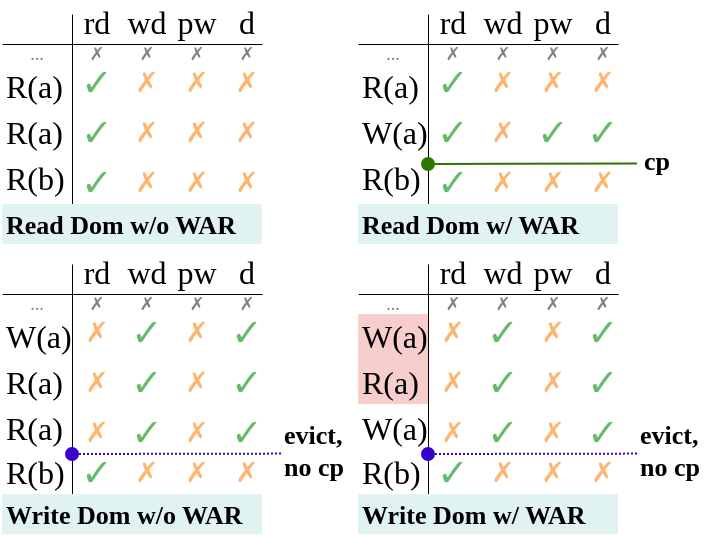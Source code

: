 <mxfile version="19.0.3" type="device" pages="2"><diagram id="8_4GtBFfrhm3TqKSUR5R" name="Page-1"><mxGraphModel dx="981" dy="596" grid="1" gridSize="10" guides="1" tooltips="1" connect="1" arrows="1" fold="1" page="1" pageScale="1" pageWidth="827" pageHeight="1169" math="0" shadow="0"><root><mxCell id="0"/><mxCell id="1" parent="0"/><mxCell id="sTLomneDSLvnIkuem2tJ-138" value="" style="rounded=0;whiteSpace=wrap;html=1;labelBackgroundColor=#FFE0B2;fontFamily=Linux Biolinum;fontSource=https%3A%2F%2Ffonts.googleapis.com%2Fcss%3Ffamily%3DLinux%2BBiolinum;fontSize=10;fontColor=#FFB570;fillColor=#F8CECC;dashed=1;dashPattern=1 1;strokeWidth=1;strokeColor=none;" parent="1" vertex="1"><mxGeometry x="283" y="315" width="35" height="45" as="geometry"/></mxCell><mxCell id="sTLomneDSLvnIkuem2tJ-10" value="&lt;font style=&quot;line-height: 120%; font-size: 16px;&quot;&gt;&lt;font data-font-src=&quot;https://fonts.googleapis.com/css?family=Inconsolata&quot; style=&quot;line-height: 1.19; font-size: 16px;&quot;&gt;R(a&lt;font style=&quot;font-size: 16px;&quot;&gt;)&lt;/font&gt;&lt;br style=&quot;&quot;&gt;&lt;font style=&quot;font-size: 16px;&quot;&gt;R(a)&lt;br&gt;R(b)&lt;/font&gt;&lt;/font&gt;&lt;br style=&quot;font-size: 19px&quot;&gt;&lt;/font&gt;" style="rounded=0;whiteSpace=wrap;html=1;fontFamily=Inconsolata;align=left;verticalAlign=top;spacingTop=-7;fontSize=19;strokeWidth=0.5;fillColor=none;movable=1;resizable=1;rotatable=1;deletable=1;editable=1;connectable=1;strokeColor=none;" parent="1" vertex="1"><mxGeometry x="105" y="190" width="35" height="70" as="geometry"/></mxCell><mxCell id="sTLomneDSLvnIkuem2tJ-17" value="&lt;font style=&quot;line-height: 120%; font-size: 16px;&quot;&gt;&lt;font data-font-src=&quot;https://fonts.googleapis.com/css?family=Linux+Biolinum&quot;&gt;rd&lt;/font&gt;&lt;br style=&quot;font-size: 19px&quot;&gt;&lt;/font&gt;" style="rounded=0;whiteSpace=wrap;html=1;fontFamily=Linux Biolinum;align=center;verticalAlign=top;spacingTop=-9;fontSize=19;strokeWidth=0.5;fillColor=none;movable=1;resizable=1;rotatable=1;deletable=1;editable=1;connectable=1;fontSource=https%3A%2F%2Ffonts.googleapis.com%2Fcss%3Ffamily%3DLinux%2BBiolinum;strokeColor=none;" parent="1" vertex="1"><mxGeometry x="140" y="160" width="25" height="20" as="geometry"/></mxCell><mxCell id="sTLomneDSLvnIkuem2tJ-18" value="&lt;font style=&quot;line-height: 120%; font-size: 16px;&quot;&gt;&lt;font data-font-src=&quot;https://fonts.googleapis.com/css?family=Linux+Biolinum&quot;&gt;wd&lt;/font&gt;&lt;br style=&quot;font-size: 19px&quot;&gt;&lt;/font&gt;" style="rounded=0;whiteSpace=wrap;html=1;fontFamily=Linux Biolinum;align=center;verticalAlign=top;spacingTop=-9;fontSize=19;strokeWidth=0.5;fillColor=none;movable=1;resizable=1;rotatable=1;deletable=1;editable=1;connectable=1;fontSource=https%3A%2F%2Ffonts.googleapis.com%2Fcss%3Ffamily%3DLinux%2BBiolinum;strokeColor=none;" parent="1" vertex="1"><mxGeometry x="165" y="160" width="25" height="20" as="geometry"/></mxCell><mxCell id="sTLomneDSLvnIkuem2tJ-19" value="&lt;font style=&quot;line-height: 120%; font-size: 16px;&quot;&gt;&lt;font data-font-src=&quot;https://fonts.googleapis.com/css?family=Linux+Biolinum&quot;&gt;pw&lt;/font&gt;&lt;br style=&quot;font-size: 19px&quot;&gt;&lt;/font&gt;" style="rounded=0;whiteSpace=wrap;html=1;fontFamily=Linux Biolinum;align=center;verticalAlign=top;spacingTop=-9;fontSize=19;strokeWidth=0.5;fillColor=none;movable=1;resizable=1;rotatable=1;deletable=1;editable=1;connectable=1;fontSource=https%3A%2F%2Ffonts.googleapis.com%2Fcss%3Ffamily%3DLinux%2BBiolinum;strokeColor=none;" parent="1" vertex="1"><mxGeometry x="190" y="160" width="25" height="20" as="geometry"/></mxCell><mxCell id="sTLomneDSLvnIkuem2tJ-21" value="&lt;font style=&quot;line-height: 120%; font-size: 16px;&quot;&gt;&lt;font data-font-src=&quot;https://fonts.googleapis.com/css?family=Linux+Biolinum&quot;&gt;d&lt;/font&gt;&lt;br style=&quot;font-size: 19px&quot;&gt;&lt;/font&gt;" style="rounded=0;whiteSpace=wrap;html=1;fontFamily=Linux Biolinum;align=center;verticalAlign=top;spacingTop=-9;fontSize=19;strokeWidth=0.5;fillColor=none;movable=1;resizable=1;rotatable=1;deletable=1;editable=1;connectable=1;fontSource=https%3A%2F%2Ffonts.googleapis.com%2Fcss%3Ffamily%3DLinux%2BBiolinum;strokeColor=none;" parent="1" vertex="1"><mxGeometry x="215" y="160" width="25" height="20" as="geometry"/></mxCell><mxCell id="sTLomneDSLvnIkuem2tJ-23" value="&lt;span dir=&quot;ltr&quot; role=&quot;presentation&quot; style=&quot;left: 218.552px; top: 242.587px; font-size: 19px;&quot;&gt;✓&lt;/span&gt;&lt;span dir=&quot;ltr&quot; role=&quot;presentation&quot; style=&quot;left: 228.871px; top: 242.587px; font-size: 19px; font-family: sans-serif;&quot;&gt;&lt;/span&gt;" style="text;html=1;strokeColor=none;fillColor=none;align=center;verticalAlign=middle;whiteSpace=wrap;rounded=0;fontFamily=Linux Biolinum;fontSource=https%3A%2F%2Ffonts.googleapis.com%2Fcss%3Ffamily%3DLinux%2BBiolinum;fontSize=19;fontColor=#66BB6A;" parent="1" vertex="1"><mxGeometry x="140" y="215" width="25" height="20" as="geometry"/></mxCell><mxCell id="sTLomneDSLvnIkuem2tJ-24" value="&lt;span dir=&quot;ltr&quot; role=&quot;presentation&quot; style=&quot;left: 218.552px; top: 242.587px; font-size: 19px;&quot;&gt;✓&lt;/span&gt;&lt;span dir=&quot;ltr&quot; role=&quot;presentation&quot; style=&quot;left: 228.871px; top: 242.587px; font-size: 19px; font-family: sans-serif;&quot;&gt;&lt;/span&gt;" style="text;html=1;strokeColor=none;fillColor=none;align=center;verticalAlign=middle;whiteSpace=wrap;rounded=0;fontFamily=Linux Biolinum;fontSource=https%3A%2F%2Ffonts.googleapis.com%2Fcss%3Ffamily%3DLinux%2BBiolinum;fontSize=19;fontColor=#66BB6A;" parent="1" vertex="1"><mxGeometry x="140" y="240" width="25" height="20" as="geometry"/></mxCell><mxCell id="sTLomneDSLvnIkuem2tJ-25" value="&lt;span dir=&quot;ltr&quot; role=&quot;presentation&quot; style=&quot;left: 218.552px; top: 242.587px; font-size: 19px;&quot;&gt;✓&lt;/span&gt;&lt;span dir=&quot;ltr&quot; role=&quot;presentation&quot; style=&quot;left: 228.871px; top: 242.587px; font-size: 19px; font-family: sans-serif;&quot;&gt;&lt;/span&gt;" style="text;html=1;strokeColor=none;fillColor=none;align=center;verticalAlign=middle;whiteSpace=wrap;rounded=0;fontFamily=Linux Biolinum;fontSource=https%3A%2F%2Ffonts.googleapis.com%2Fcss%3Ffamily%3DLinux%2BBiolinum;fontSize=19;fontColor=#66BB6A;" parent="1" vertex="1"><mxGeometry x="140" y="190" width="25" height="20" as="geometry"/></mxCell><mxCell id="sTLomneDSLvnIkuem2tJ-27" value="✗" style="text;html=1;strokeColor=none;fillColor=none;align=center;verticalAlign=middle;whiteSpace=wrap;rounded=0;fontFamily=Linux Biolinum;fontSource=https%3A%2F%2Ffonts.googleapis.com%2Fcss%3Ffamily%3DLinux%2BBiolinum;fontSize=9;fontColor=#808080;" parent="1" vertex="1"><mxGeometry x="140" y="180" width="25" height="10" as="geometry"/></mxCell><mxCell id="sTLomneDSLvnIkuem2tJ-29" value="✗" style="text;html=1;strokeColor=none;fillColor=none;align=center;verticalAlign=middle;whiteSpace=wrap;rounded=0;fontFamily=Linux Biolinum;fontSource=https%3A%2F%2Ffonts.googleapis.com%2Fcss%3Ffamily%3DLinux%2BBiolinum;fontSize=9;fontColor=#808080;" parent="1" vertex="1"><mxGeometry x="165" y="180" width="25" height="10" as="geometry"/></mxCell><mxCell id="sTLomneDSLvnIkuem2tJ-30" value="✗" style="text;html=1;strokeColor=none;fillColor=none;align=center;verticalAlign=middle;whiteSpace=wrap;rounded=0;fontFamily=Linux Biolinum;fontSource=https%3A%2F%2Ffonts.googleapis.com%2Fcss%3Ffamily%3DLinux%2BBiolinum;fontSize=9;fontColor=#808080;" parent="1" vertex="1"><mxGeometry x="190" y="180" width="25" height="10" as="geometry"/></mxCell><mxCell id="sTLomneDSLvnIkuem2tJ-31" value="✗" style="text;html=1;strokeColor=none;fillColor=none;align=center;verticalAlign=middle;whiteSpace=wrap;rounded=0;fontFamily=Linux Biolinum;fontSource=https%3A%2F%2Ffonts.googleapis.com%2Fcss%3Ffamily%3DLinux%2BBiolinum;fontSize=9;fontColor=#808080;" parent="1" vertex="1"><mxGeometry x="215" y="180" width="25" height="10" as="geometry"/></mxCell><mxCell id="sTLomneDSLvnIkuem2tJ-32" value="✗" style="text;html=1;strokeColor=none;fillColor=none;align=center;verticalAlign=middle;whiteSpace=wrap;rounded=0;fontFamily=Linux Biolinum;fontSource=https%3A%2F%2Ffonts.googleapis.com%2Fcss%3Ffamily%3DLinux%2BBiolinum;fontSize=14;fontColor=#FFB570;" parent="1" vertex="1"><mxGeometry x="165" y="190" width="25" height="20" as="geometry"/></mxCell><mxCell id="sTLomneDSLvnIkuem2tJ-33" value="✗" style="text;html=1;strokeColor=none;fillColor=none;align=center;verticalAlign=middle;whiteSpace=wrap;rounded=0;fontFamily=Linux Biolinum;fontSource=https%3A%2F%2Ffonts.googleapis.com%2Fcss%3Ffamily%3DLinux%2BBiolinum;fontSize=14;fontColor=#FFB570;" parent="1" vertex="1"><mxGeometry x="165" y="215" width="25" height="20" as="geometry"/></mxCell><mxCell id="sTLomneDSLvnIkuem2tJ-34" value="✗" style="text;html=1;strokeColor=none;fillColor=none;align=center;verticalAlign=middle;whiteSpace=wrap;rounded=0;fontFamily=Linux Biolinum;fontSource=https%3A%2F%2Ffonts.googleapis.com%2Fcss%3Ffamily%3DLinux%2BBiolinum;fontSize=14;fontColor=#FFB570;" parent="1" vertex="1"><mxGeometry x="165" y="240" width="25" height="20" as="geometry"/></mxCell><mxCell id="sTLomneDSLvnIkuem2tJ-36" value="✗" style="text;html=1;strokeColor=none;fillColor=none;align=center;verticalAlign=middle;whiteSpace=wrap;rounded=0;fontFamily=Linux Biolinum;fontSource=https%3A%2F%2Ffonts.googleapis.com%2Fcss%3Ffamily%3DLinux%2BBiolinum;fontSize=14;fontColor=#FFB570;" parent="1" vertex="1"><mxGeometry x="190" y="190" width="25" height="20" as="geometry"/></mxCell><mxCell id="sTLomneDSLvnIkuem2tJ-37" value="✗" style="text;html=1;strokeColor=none;fillColor=none;align=center;verticalAlign=middle;whiteSpace=wrap;rounded=0;fontFamily=Linux Biolinum;fontSource=https%3A%2F%2Ffonts.googleapis.com%2Fcss%3Ffamily%3DLinux%2BBiolinum;fontSize=14;fontColor=#FFB570;" parent="1" vertex="1"><mxGeometry x="190" y="215" width="25" height="20" as="geometry"/></mxCell><mxCell id="sTLomneDSLvnIkuem2tJ-38" value="✗" style="text;html=1;strokeColor=none;fillColor=none;align=center;verticalAlign=middle;whiteSpace=wrap;rounded=0;fontFamily=Linux Biolinum;fontSource=https%3A%2F%2Ffonts.googleapis.com%2Fcss%3Ffamily%3DLinux%2BBiolinum;fontSize=14;fontColor=#FFB570;" parent="1" vertex="1"><mxGeometry x="190" y="240" width="25" height="20" as="geometry"/></mxCell><mxCell id="sTLomneDSLvnIkuem2tJ-39" value="✗" style="text;html=1;strokeColor=none;fillColor=none;align=center;verticalAlign=middle;whiteSpace=wrap;rounded=0;fontFamily=Linux Biolinum;fontSource=https%3A%2F%2Ffonts.googleapis.com%2Fcss%3Ffamily%3DLinux%2BBiolinum;fontSize=14;fontColor=#FFB570;" parent="1" vertex="1"><mxGeometry x="215" y="190" width="25" height="20" as="geometry"/></mxCell><mxCell id="sTLomneDSLvnIkuem2tJ-40" value="✗" style="text;html=1;strokeColor=none;fillColor=none;align=center;verticalAlign=middle;whiteSpace=wrap;rounded=0;fontFamily=Linux Biolinum;fontSource=https%3A%2F%2Ffonts.googleapis.com%2Fcss%3Ffamily%3DLinux%2BBiolinum;fontSize=14;fontColor=#FFB570;" parent="1" vertex="1"><mxGeometry x="215" y="215" width="25" height="20" as="geometry"/></mxCell><mxCell id="sTLomneDSLvnIkuem2tJ-41" value="✗" style="text;html=1;strokeColor=none;fillColor=none;align=center;verticalAlign=middle;whiteSpace=wrap;rounded=0;fontFamily=Linux Biolinum;fontSource=https%3A%2F%2Ffonts.googleapis.com%2Fcss%3Ffamily%3DLinux%2BBiolinum;fontSize=14;fontColor=#FFB570;" parent="1" vertex="1"><mxGeometry x="215" y="240" width="25" height="20" as="geometry"/></mxCell><mxCell id="sTLomneDSLvnIkuem2tJ-43" value="" style="endArrow=none;html=1;rounded=0;fontFamily=Linux Biolinum;fontSource=https%3A%2F%2Ffonts.googleapis.com%2Fcss%3Ffamily%3DLinux%2BBiolinum;fontSize=14;fontColor=#FFB570;exitX=0;exitY=0;exitDx=0;exitDy=0;strokeWidth=0.5;" parent="1" edge="1"><mxGeometry width="50" height="50" relative="1" as="geometry"><mxPoint x="105" y="180" as="sourcePoint"/><mxPoint x="235" y="180" as="targetPoint"/></mxGeometry></mxCell><mxCell id="sTLomneDSLvnIkuem2tJ-44" value="" style="endArrow=none;html=1;rounded=0;fontFamily=Linux Biolinum;fontSource=https%3A%2F%2Ffonts.googleapis.com%2Fcss%3Ffamily%3DLinux%2BBiolinum;fontSize=14;fontColor=#FFB570;exitX=0;exitY=1;exitDx=0;exitDy=0;entryX=0;entryY=0.25;entryDx=0;entryDy=0;strokeWidth=0.5;" parent="1" source="sTLomneDSLvnIkuem2tJ-24" target="sTLomneDSLvnIkuem2tJ-17" edge="1"><mxGeometry width="50" height="50" relative="1" as="geometry"><mxPoint x="140" y="247" as="sourcePoint"/><mxPoint x="140" y="170" as="targetPoint"/></mxGeometry></mxCell><mxCell id="sTLomneDSLvnIkuem2tJ-46" value="..." style="text;html=1;strokeColor=none;fillColor=none;align=center;verticalAlign=middle;whiteSpace=wrap;rounded=0;fontFamily=Linux Biolinum;fontSource=https%3A%2F%2Ffonts.googleapis.com%2Fcss%3Ffamily%3DLinux%2BBiolinum;fontSize=9;fontColor=#808080;" parent="1" vertex="1"><mxGeometry x="110" y="180" width="25" height="10" as="geometry"/></mxCell><mxCell id="sTLomneDSLvnIkuem2tJ-47" value="&lt;font style=&quot;line-height: 120%; font-size: 16px;&quot;&gt;&lt;font data-font-src=&quot;https://fonts.googleapis.com/css?family=Inconsolata&quot; style=&quot;line-height: 1.19; font-size: 16px;&quot;&gt;R(a&lt;font style=&quot;font-size: 16px;&quot;&gt;)&lt;/font&gt;&lt;br style=&quot;&quot;&gt;&lt;font style=&quot;font-size: 16px;&quot;&gt;W(a)&lt;br&gt;R(b)&lt;/font&gt;&lt;/font&gt;&lt;br style=&quot;font-size: 19px&quot;&gt;&lt;/font&gt;" style="rounded=0;whiteSpace=wrap;html=1;fontFamily=Inconsolata;align=left;verticalAlign=top;spacingTop=-7;fontSize=19;strokeWidth=0.5;fillColor=none;movable=1;resizable=1;rotatable=1;deletable=1;editable=1;connectable=1;strokeColor=none;" parent="1" vertex="1"><mxGeometry x="283" y="190" width="35" height="70" as="geometry"/></mxCell><mxCell id="sTLomneDSLvnIkuem2tJ-48" value="&lt;font style=&quot;line-height: 120%; font-size: 16px;&quot;&gt;&lt;font data-font-src=&quot;https://fonts.googleapis.com/css?family=Linux+Biolinum&quot;&gt;rd&lt;/font&gt;&lt;br style=&quot;font-size: 19px&quot;&gt;&lt;/font&gt;" style="rounded=0;whiteSpace=wrap;html=1;fontFamily=Linux Biolinum;align=center;verticalAlign=top;spacingTop=-9;fontSize=19;strokeWidth=0.5;fillColor=none;movable=1;resizable=1;rotatable=1;deletable=1;editable=1;connectable=1;fontSource=https%3A%2F%2Ffonts.googleapis.com%2Fcss%3Ffamily%3DLinux%2BBiolinum;strokeColor=none;" parent="1" vertex="1"><mxGeometry x="318" y="160" width="25" height="20" as="geometry"/></mxCell><mxCell id="sTLomneDSLvnIkuem2tJ-49" value="&lt;font style=&quot;line-height: 120%; font-size: 16px;&quot;&gt;&lt;font data-font-src=&quot;https://fonts.googleapis.com/css?family=Linux+Biolinum&quot;&gt;wd&lt;/font&gt;&lt;br style=&quot;font-size: 19px&quot;&gt;&lt;/font&gt;" style="rounded=0;whiteSpace=wrap;html=1;fontFamily=Linux Biolinum;align=center;verticalAlign=top;spacingTop=-9;fontSize=19;strokeWidth=0.5;fillColor=none;movable=1;resizable=1;rotatable=1;deletable=1;editable=1;connectable=1;fontSource=https%3A%2F%2Ffonts.googleapis.com%2Fcss%3Ffamily%3DLinux%2BBiolinum;strokeColor=none;" parent="1" vertex="1"><mxGeometry x="343" y="160" width="25" height="20" as="geometry"/></mxCell><mxCell id="sTLomneDSLvnIkuem2tJ-50" value="&lt;font style=&quot;line-height: 120%; font-size: 16px;&quot;&gt;&lt;font data-font-src=&quot;https://fonts.googleapis.com/css?family=Linux+Biolinum&quot;&gt;pw&lt;/font&gt;&lt;br style=&quot;font-size: 19px&quot;&gt;&lt;/font&gt;" style="rounded=0;whiteSpace=wrap;html=1;fontFamily=Linux Biolinum;align=center;verticalAlign=top;spacingTop=-9;fontSize=19;strokeWidth=0.5;fillColor=none;movable=1;resizable=1;rotatable=1;deletable=1;editable=1;connectable=1;fontSource=https%3A%2F%2Ffonts.googleapis.com%2Fcss%3Ffamily%3DLinux%2BBiolinum;strokeColor=none;" parent="1" vertex="1"><mxGeometry x="368" y="160" width="25" height="20" as="geometry"/></mxCell><mxCell id="sTLomneDSLvnIkuem2tJ-51" value="&lt;font style=&quot;line-height: 120%; font-size: 16px;&quot;&gt;&lt;font data-font-src=&quot;https://fonts.googleapis.com/css?family=Linux+Biolinum&quot;&gt;d&lt;/font&gt;&lt;br style=&quot;font-size: 19px&quot;&gt;&lt;/font&gt;" style="rounded=0;whiteSpace=wrap;html=1;fontFamily=Linux Biolinum;align=center;verticalAlign=top;spacingTop=-9;fontSize=19;strokeWidth=0.5;fillColor=none;movable=1;resizable=1;rotatable=1;deletable=1;editable=1;connectable=1;fontSource=https%3A%2F%2Ffonts.googleapis.com%2Fcss%3Ffamily%3DLinux%2BBiolinum;strokeColor=none;" parent="1" vertex="1"><mxGeometry x="393" y="160" width="25" height="20" as="geometry"/></mxCell><mxCell id="sTLomneDSLvnIkuem2tJ-52" value="&lt;span dir=&quot;ltr&quot; role=&quot;presentation&quot; style=&quot;left: 218.552px; top: 242.587px; font-size: 19px;&quot;&gt;✓&lt;/span&gt;&lt;span dir=&quot;ltr&quot; role=&quot;presentation&quot; style=&quot;left: 228.871px; top: 242.587px; font-size: 19px; font-family: sans-serif;&quot;&gt;&lt;/span&gt;" style="text;html=1;strokeColor=none;fillColor=none;align=center;verticalAlign=middle;whiteSpace=wrap;rounded=0;fontFamily=Linux Biolinum;fontSource=https%3A%2F%2Ffonts.googleapis.com%2Fcss%3Ffamily%3DLinux%2BBiolinum;fontSize=19;fontColor=#66BB6A;" parent="1" vertex="1"><mxGeometry x="318" y="215" width="25" height="20" as="geometry"/></mxCell><mxCell id="sTLomneDSLvnIkuem2tJ-53" value="&lt;span dir=&quot;ltr&quot; role=&quot;presentation&quot; style=&quot;left: 218.552px; top: 242.587px; font-size: 19px;&quot;&gt;✓&lt;/span&gt;&lt;span dir=&quot;ltr&quot; role=&quot;presentation&quot; style=&quot;left: 228.871px; top: 242.587px; font-size: 19px; font-family: sans-serif;&quot;&gt;&lt;/span&gt;" style="text;html=1;strokeColor=none;fillColor=none;align=center;verticalAlign=middle;whiteSpace=wrap;rounded=0;fontFamily=Linux Biolinum;fontSource=https%3A%2F%2Ffonts.googleapis.com%2Fcss%3Ffamily%3DLinux%2BBiolinum;fontSize=19;fontColor=#66BB6A;" parent="1" vertex="1"><mxGeometry x="318" y="240" width="25" height="20" as="geometry"/></mxCell><mxCell id="sTLomneDSLvnIkuem2tJ-54" value="&lt;span dir=&quot;ltr&quot; role=&quot;presentation&quot; style=&quot;left: 218.552px; top: 242.587px; font-size: 19px;&quot;&gt;✓&lt;/span&gt;&lt;span dir=&quot;ltr&quot; role=&quot;presentation&quot; style=&quot;left: 228.871px; top: 242.587px; font-size: 19px; font-family: sans-serif;&quot;&gt;&lt;/span&gt;" style="text;html=1;strokeColor=none;fillColor=none;align=center;verticalAlign=middle;whiteSpace=wrap;rounded=0;fontFamily=Linux Biolinum;fontSource=https%3A%2F%2Ffonts.googleapis.com%2Fcss%3Ffamily%3DLinux%2BBiolinum;fontSize=19;fontColor=#66BB6A;" parent="1" vertex="1"><mxGeometry x="318" y="190" width="25" height="20" as="geometry"/></mxCell><mxCell id="sTLomneDSLvnIkuem2tJ-55" value="✗" style="text;html=1;strokeColor=none;fillColor=none;align=center;verticalAlign=middle;whiteSpace=wrap;rounded=0;fontFamily=Linux Biolinum;fontSource=https%3A%2F%2Ffonts.googleapis.com%2Fcss%3Ffamily%3DLinux%2BBiolinum;fontSize=9;fontColor=#808080;" parent="1" vertex="1"><mxGeometry x="318" y="180" width="25" height="10" as="geometry"/></mxCell><mxCell id="sTLomneDSLvnIkuem2tJ-56" value="✗" style="text;html=1;strokeColor=none;fillColor=none;align=center;verticalAlign=middle;whiteSpace=wrap;rounded=0;fontFamily=Linux Biolinum;fontSource=https%3A%2F%2Ffonts.googleapis.com%2Fcss%3Ffamily%3DLinux%2BBiolinum;fontSize=9;fontColor=#808080;" parent="1" vertex="1"><mxGeometry x="343" y="180" width="25" height="10" as="geometry"/></mxCell><mxCell id="sTLomneDSLvnIkuem2tJ-57" value="✗" style="text;html=1;strokeColor=none;fillColor=none;align=center;verticalAlign=middle;whiteSpace=wrap;rounded=0;fontFamily=Linux Biolinum;fontSource=https%3A%2F%2Ffonts.googleapis.com%2Fcss%3Ffamily%3DLinux%2BBiolinum;fontSize=9;fontColor=#808080;" parent="1" vertex="1"><mxGeometry x="368" y="180" width="25" height="10" as="geometry"/></mxCell><mxCell id="sTLomneDSLvnIkuem2tJ-58" value="✗" style="text;html=1;strokeColor=none;fillColor=none;align=center;verticalAlign=middle;whiteSpace=wrap;rounded=0;fontFamily=Linux Biolinum;fontSource=https%3A%2F%2Ffonts.googleapis.com%2Fcss%3Ffamily%3DLinux%2BBiolinum;fontSize=9;fontColor=#808080;" parent="1" vertex="1"><mxGeometry x="393" y="180" width="25" height="10" as="geometry"/></mxCell><mxCell id="sTLomneDSLvnIkuem2tJ-59" value="✗" style="text;html=1;strokeColor=none;fillColor=none;align=center;verticalAlign=middle;whiteSpace=wrap;rounded=0;fontFamily=Linux Biolinum;fontSource=https%3A%2F%2Ffonts.googleapis.com%2Fcss%3Ffamily%3DLinux%2BBiolinum;fontSize=14;fontColor=#FFB570;" parent="1" vertex="1"><mxGeometry x="343" y="190" width="25" height="20" as="geometry"/></mxCell><mxCell id="sTLomneDSLvnIkuem2tJ-60" value="✗" style="text;html=1;strokeColor=none;fillColor=none;align=center;verticalAlign=middle;whiteSpace=wrap;rounded=0;fontFamily=Linux Biolinum;fontSource=https%3A%2F%2Ffonts.googleapis.com%2Fcss%3Ffamily%3DLinux%2BBiolinum;fontSize=14;fontColor=#FFB570;" parent="1" vertex="1"><mxGeometry x="343" y="215" width="25" height="20" as="geometry"/></mxCell><mxCell id="sTLomneDSLvnIkuem2tJ-61" value="✗" style="text;html=1;strokeColor=none;fillColor=none;align=center;verticalAlign=middle;whiteSpace=wrap;rounded=0;fontFamily=Linux Biolinum;fontSource=https%3A%2F%2Ffonts.googleapis.com%2Fcss%3Ffamily%3DLinux%2BBiolinum;fontSize=14;fontColor=#FFB570;" parent="1" vertex="1"><mxGeometry x="343" y="240" width="25" height="20" as="geometry"/></mxCell><mxCell id="sTLomneDSLvnIkuem2tJ-62" value="✗" style="text;html=1;strokeColor=none;fillColor=none;align=center;verticalAlign=middle;whiteSpace=wrap;rounded=0;fontFamily=Linux Biolinum;fontSource=https%3A%2F%2Ffonts.googleapis.com%2Fcss%3Ffamily%3DLinux%2BBiolinum;fontSize=14;fontColor=#FFB570;" parent="1" vertex="1"><mxGeometry x="368" y="190" width="25" height="20" as="geometry"/></mxCell><mxCell id="sTLomneDSLvnIkuem2tJ-64" value="✗" style="text;html=1;strokeColor=none;fillColor=none;align=center;verticalAlign=middle;whiteSpace=wrap;rounded=0;fontFamily=Linux Biolinum;fontSource=https%3A%2F%2Ffonts.googleapis.com%2Fcss%3Ffamily%3DLinux%2BBiolinum;fontSize=14;fontColor=#FFB570;" parent="1" vertex="1"><mxGeometry x="368" y="240" width="25" height="20" as="geometry"/></mxCell><mxCell id="sTLomneDSLvnIkuem2tJ-65" value="✗" style="text;html=1;strokeColor=none;fillColor=none;align=center;verticalAlign=middle;whiteSpace=wrap;rounded=0;fontFamily=Linux Biolinum;fontSource=https%3A%2F%2Ffonts.googleapis.com%2Fcss%3Ffamily%3DLinux%2BBiolinum;fontSize=14;fontColor=#FFB570;" parent="1" vertex="1"><mxGeometry x="393" y="190" width="25" height="20" as="geometry"/></mxCell><mxCell id="sTLomneDSLvnIkuem2tJ-67" value="✗" style="text;html=1;strokeColor=none;fillColor=none;align=center;verticalAlign=middle;whiteSpace=wrap;rounded=0;fontFamily=Linux Biolinum;fontSource=https%3A%2F%2Ffonts.googleapis.com%2Fcss%3Ffamily%3DLinux%2BBiolinum;fontSize=14;fontColor=#FFB570;" parent="1" vertex="1"><mxGeometry x="393" y="240" width="25" height="20" as="geometry"/></mxCell><mxCell id="sTLomneDSLvnIkuem2tJ-68" value="" style="endArrow=none;html=1;rounded=0;fontFamily=Linux Biolinum;fontSource=https%3A%2F%2Ffonts.googleapis.com%2Fcss%3Ffamily%3DLinux%2BBiolinum;fontSize=14;fontColor=#FFB570;exitX=0;exitY=0;exitDx=0;exitDy=0;strokeWidth=0.5;" parent="1" edge="1"><mxGeometry width="50" height="50" relative="1" as="geometry"><mxPoint x="283" y="180" as="sourcePoint"/><mxPoint x="413" y="180" as="targetPoint"/></mxGeometry></mxCell><mxCell id="sTLomneDSLvnIkuem2tJ-69" value="" style="endArrow=none;html=1;rounded=0;fontFamily=Linux Biolinum;fontSource=https%3A%2F%2Ffonts.googleapis.com%2Fcss%3Ffamily%3DLinux%2BBiolinum;fontSize=14;fontColor=#FFB570;exitX=0;exitY=1;exitDx=0;exitDy=0;entryX=0;entryY=0.25;entryDx=0;entryDy=0;strokeWidth=0.5;" parent="1" source="sTLomneDSLvnIkuem2tJ-53" target="sTLomneDSLvnIkuem2tJ-48" edge="1"><mxGeometry width="50" height="50" relative="1" as="geometry"><mxPoint x="318" y="247" as="sourcePoint"/><mxPoint x="318" y="170" as="targetPoint"/></mxGeometry></mxCell><mxCell id="sTLomneDSLvnIkuem2tJ-70" value="..." style="text;html=1;strokeColor=none;fillColor=none;align=center;verticalAlign=middle;whiteSpace=wrap;rounded=0;fontFamily=Linux Biolinum;fontSource=https%3A%2F%2Ffonts.googleapis.com%2Fcss%3Ffamily%3DLinux%2BBiolinum;fontSize=9;fontColor=#808080;" parent="1" vertex="1"><mxGeometry x="288" y="180" width="25" height="10" as="geometry"/></mxCell><mxCell id="sTLomneDSLvnIkuem2tJ-71" value="&lt;font data-font-src=&quot;https://fonts.googleapis.com/css?family=Linux+Biolinum&quot; face=&quot;Linux Biolinum&quot; style=&quot;font-size: 13px;&quot;&gt;&lt;b style=&quot;font-size: 13px;&quot;&gt;Read Dom w/o WAR&lt;/b&gt;&lt;/font&gt;" style="text;html=1;strokeColor=none;fillColor=#E0F2F1;align=left;verticalAlign=middle;whiteSpace=wrap;rounded=0;fontFamily=Inconsolata;fontSize=13;" parent="1" vertex="1"><mxGeometry x="105" y="260" width="130" height="20" as="geometry"/></mxCell><mxCell id="sTLomneDSLvnIkuem2tJ-72" value="&lt;span dir=&quot;ltr&quot; role=&quot;presentation&quot; style=&quot;left: 218.552px; top: 242.587px; font-size: 19px;&quot;&gt;✓&lt;/span&gt;&lt;span dir=&quot;ltr&quot; role=&quot;presentation&quot; style=&quot;left: 228.871px; top: 242.587px; font-size: 19px; font-family: sans-serif;&quot;&gt;&lt;/span&gt;" style="text;html=1;strokeColor=none;fillColor=none;align=center;verticalAlign=middle;whiteSpace=wrap;rounded=0;fontFamily=Linux Biolinum;fontSource=https%3A%2F%2Ffonts.googleapis.com%2Fcss%3Ffamily%3DLinux%2BBiolinum;fontSize=19;fontColor=#66BB6A;" parent="1" vertex="1"><mxGeometry x="393" y="215" width="25" height="20" as="geometry"/></mxCell><mxCell id="sTLomneDSLvnIkuem2tJ-73" value="&lt;span dir=&quot;ltr&quot; role=&quot;presentation&quot; style=&quot;left: 218.552px; top: 242.587px; font-size: 19px;&quot;&gt;✓&lt;/span&gt;&lt;span dir=&quot;ltr&quot; role=&quot;presentation&quot; style=&quot;left: 228.871px; top: 242.587px; font-size: 19px; font-family: sans-serif;&quot;&gt;&lt;/span&gt;" style="text;html=1;strokeColor=none;fillColor=none;align=center;verticalAlign=middle;whiteSpace=wrap;rounded=0;fontFamily=Linux Biolinum;fontSource=https%3A%2F%2Ffonts.googleapis.com%2Fcss%3Ffamily%3DLinux%2BBiolinum;fontSize=19;fontColor=#66BB6A;" parent="1" vertex="1"><mxGeometry x="368" y="215" width="25" height="20" as="geometry"/></mxCell><mxCell id="sTLomneDSLvnIkuem2tJ-74" value="" style="endArrow=oval;html=1;fontFamily=Inconsolata;fontSize=15;endFill=1;startArrow=none;startFill=0;endSize=6;startSize=6;targetPerimeterSpacing=0;fillColor=#60a917;strokeColor=#2D7600;entryX=0;entryY=0;entryDx=0;entryDy=0;arcSize=20;" parent="1" target="sTLomneDSLvnIkuem2tJ-53" edge="1"><mxGeometry width="50" height="50" relative="1" as="geometry"><mxPoint x="422.5" y="239.8" as="sourcePoint"/><mxPoint x="403" y="239.8" as="targetPoint"/></mxGeometry></mxCell><mxCell id="sTLomneDSLvnIkuem2tJ-75" value="&lt;font style=&quot;line-height: 120%; font-size: 16px;&quot;&gt;&lt;font style=&quot;line-height: 1.19;&quot; data-font-src=&quot;https://fonts.googleapis.com/css?family=Inconsolata&quot;&gt;W(a)&lt;br&gt;R(a)&lt;br&gt;&lt;/font&gt;R(a)&lt;br&gt;R(b)&lt;br style=&quot;font-size: 19px&quot;&gt;&lt;/font&gt;" style="rounded=0;whiteSpace=wrap;html=1;fontFamily=Inconsolata;align=left;verticalAlign=top;spacingTop=-7;fontSize=19;strokeWidth=0.5;fillColor=none;movable=1;resizable=1;rotatable=1;deletable=1;editable=1;connectable=1;strokeColor=none;" parent="1" vertex="1"><mxGeometry x="105" y="315" width="35" height="70" as="geometry"/></mxCell><mxCell id="sTLomneDSLvnIkuem2tJ-76" value="&lt;font style=&quot;line-height: 120%; font-size: 16px;&quot;&gt;&lt;font data-font-src=&quot;https://fonts.googleapis.com/css?family=Linux+Biolinum&quot;&gt;rd&lt;/font&gt;&lt;br style=&quot;font-size: 19px&quot;&gt;&lt;/font&gt;" style="rounded=0;whiteSpace=wrap;html=1;fontFamily=Linux Biolinum;align=center;verticalAlign=top;spacingTop=-9;fontSize=19;strokeWidth=0.5;fillColor=none;movable=1;resizable=1;rotatable=1;deletable=1;editable=1;connectable=1;fontSource=https%3A%2F%2Ffonts.googleapis.com%2Fcss%3Ffamily%3DLinux%2BBiolinum;strokeColor=none;" parent="1" vertex="1"><mxGeometry x="140" y="285" width="25" height="20" as="geometry"/></mxCell><mxCell id="sTLomneDSLvnIkuem2tJ-77" value="&lt;font style=&quot;line-height: 120%; font-size: 16px;&quot;&gt;&lt;font data-font-src=&quot;https://fonts.googleapis.com/css?family=Linux+Biolinum&quot;&gt;wd&lt;/font&gt;&lt;br style=&quot;font-size: 19px&quot;&gt;&lt;/font&gt;" style="rounded=0;whiteSpace=wrap;html=1;fontFamily=Linux Biolinum;align=center;verticalAlign=top;spacingTop=-9;fontSize=19;strokeWidth=0.5;fillColor=none;movable=1;resizable=1;rotatable=1;deletable=1;editable=1;connectable=1;fontSource=https%3A%2F%2Ffonts.googleapis.com%2Fcss%3Ffamily%3DLinux%2BBiolinum;strokeColor=none;" parent="1" vertex="1"><mxGeometry x="165" y="285" width="25" height="20" as="geometry"/></mxCell><mxCell id="sTLomneDSLvnIkuem2tJ-78" value="&lt;font style=&quot;line-height: 120%; font-size: 16px;&quot;&gt;&lt;font data-font-src=&quot;https://fonts.googleapis.com/css?family=Linux+Biolinum&quot;&gt;pw&lt;/font&gt;&lt;br style=&quot;font-size: 19px&quot;&gt;&lt;/font&gt;" style="rounded=0;whiteSpace=wrap;html=1;fontFamily=Linux Biolinum;align=center;verticalAlign=top;spacingTop=-9;fontSize=19;strokeWidth=0.5;fillColor=none;movable=1;resizable=1;rotatable=1;deletable=1;editable=1;connectable=1;fontSource=https%3A%2F%2Ffonts.googleapis.com%2Fcss%3Ffamily%3DLinux%2BBiolinum;strokeColor=none;" parent="1" vertex="1"><mxGeometry x="190" y="285" width="25" height="20" as="geometry"/></mxCell><mxCell id="sTLomneDSLvnIkuem2tJ-79" value="&lt;font style=&quot;line-height: 120%; font-size: 16px;&quot;&gt;&lt;font data-font-src=&quot;https://fonts.googleapis.com/css?family=Linux+Biolinum&quot;&gt;d&lt;/font&gt;&lt;br style=&quot;font-size: 19px&quot;&gt;&lt;/font&gt;" style="rounded=0;whiteSpace=wrap;html=1;fontFamily=Linux Biolinum;align=center;verticalAlign=top;spacingTop=-9;fontSize=19;strokeWidth=0.5;fillColor=none;movable=1;resizable=1;rotatable=1;deletable=1;editable=1;connectable=1;fontSource=https%3A%2F%2Ffonts.googleapis.com%2Fcss%3Ffamily%3DLinux%2BBiolinum;strokeColor=none;" parent="1" vertex="1"><mxGeometry x="215" y="285" width="25" height="20" as="geometry"/></mxCell><mxCell id="sTLomneDSLvnIkuem2tJ-80" value="&lt;span dir=&quot;ltr&quot; role=&quot;presentation&quot; style=&quot;left: 218.552px; top: 242.587px; font-size: 19px;&quot;&gt;✓&lt;/span&gt;&lt;span dir=&quot;ltr&quot; role=&quot;presentation&quot; style=&quot;left: 228.871px; top: 242.587px; font-size: 19px; font-family: sans-serif;&quot;&gt;&lt;/span&gt;" style="text;html=1;strokeColor=none;fillColor=none;align=center;verticalAlign=middle;whiteSpace=wrap;rounded=0;fontFamily=Linux Biolinum;fontSource=https%3A%2F%2Ffonts.googleapis.com%2Fcss%3Ffamily%3DLinux%2BBiolinum;fontSize=19;fontColor=#66BB6A;" parent="1" vertex="1"><mxGeometry x="165" y="340" width="25" height="20" as="geometry"/></mxCell><mxCell id="sTLomneDSLvnIkuem2tJ-81" value="&lt;span dir=&quot;ltr&quot; role=&quot;presentation&quot; style=&quot;left: 218.552px; top: 242.587px; font-size: 19px;&quot;&gt;✓&lt;/span&gt;&lt;span dir=&quot;ltr&quot; role=&quot;presentation&quot; style=&quot;left: 228.871px; top: 242.587px; font-size: 19px; font-family: sans-serif;&quot;&gt;&lt;/span&gt;" style="text;html=1;strokeColor=none;fillColor=none;align=center;verticalAlign=middle;whiteSpace=wrap;rounded=0;fontFamily=Linux Biolinum;fontSource=https%3A%2F%2Ffonts.googleapis.com%2Fcss%3Ffamily%3DLinux%2BBiolinum;fontSize=19;fontColor=#66BB6A;" parent="1" vertex="1"><mxGeometry x="165" y="365" width="25" height="20" as="geometry"/></mxCell><mxCell id="sTLomneDSLvnIkuem2tJ-82" value="&lt;span dir=&quot;ltr&quot; role=&quot;presentation&quot; style=&quot;left: 218.552px; top: 242.587px; font-size: 19px;&quot;&gt;✓&lt;/span&gt;&lt;span dir=&quot;ltr&quot; role=&quot;presentation&quot; style=&quot;left: 228.871px; top: 242.587px; font-size: 19px; font-family: sans-serif;&quot;&gt;&lt;/span&gt;" style="text;html=1;strokeColor=none;fillColor=none;align=center;verticalAlign=middle;whiteSpace=wrap;rounded=0;fontFamily=Linux Biolinum;fontSource=https%3A%2F%2Ffonts.googleapis.com%2Fcss%3Ffamily%3DLinux%2BBiolinum;fontSize=19;fontColor=#66BB6A;" parent="1" vertex="1"><mxGeometry x="165" y="315" width="25" height="20" as="geometry"/></mxCell><mxCell id="sTLomneDSLvnIkuem2tJ-83" value="✗" style="text;html=1;strokeColor=none;fillColor=none;align=center;verticalAlign=middle;whiteSpace=wrap;rounded=0;fontFamily=Linux Biolinum;fontSource=https%3A%2F%2Ffonts.googleapis.com%2Fcss%3Ffamily%3DLinux%2BBiolinum;fontSize=9;fontColor=#808080;" parent="1" vertex="1"><mxGeometry x="140" y="305" width="25" height="10" as="geometry"/></mxCell><mxCell id="sTLomneDSLvnIkuem2tJ-84" value="✗" style="text;html=1;strokeColor=none;fillColor=none;align=center;verticalAlign=middle;whiteSpace=wrap;rounded=0;fontFamily=Linux Biolinum;fontSource=https%3A%2F%2Ffonts.googleapis.com%2Fcss%3Ffamily%3DLinux%2BBiolinum;fontSize=9;fontColor=#808080;" parent="1" vertex="1"><mxGeometry x="165" y="305" width="25" height="10" as="geometry"/></mxCell><mxCell id="sTLomneDSLvnIkuem2tJ-85" value="✗" style="text;html=1;strokeColor=none;fillColor=none;align=center;verticalAlign=middle;whiteSpace=wrap;rounded=0;fontFamily=Linux Biolinum;fontSource=https%3A%2F%2Ffonts.googleapis.com%2Fcss%3Ffamily%3DLinux%2BBiolinum;fontSize=9;fontColor=#808080;" parent="1" vertex="1"><mxGeometry x="190" y="305" width="25" height="10" as="geometry"/></mxCell><mxCell id="sTLomneDSLvnIkuem2tJ-86" value="✗" style="text;html=1;strokeColor=none;fillColor=none;align=center;verticalAlign=middle;whiteSpace=wrap;rounded=0;fontFamily=Linux Biolinum;fontSource=https%3A%2F%2Ffonts.googleapis.com%2Fcss%3Ffamily%3DLinux%2BBiolinum;fontSize=9;fontColor=#808080;" parent="1" vertex="1"><mxGeometry x="215" y="305" width="25" height="10" as="geometry"/></mxCell><mxCell id="sTLomneDSLvnIkuem2tJ-87" value="✗" style="text;html=1;strokeColor=none;fillColor=none;align=center;verticalAlign=middle;whiteSpace=wrap;rounded=0;fontFamily=Linux Biolinum;fontSource=https%3A%2F%2Ffonts.googleapis.com%2Fcss%3Ffamily%3DLinux%2BBiolinum;fontSize=14;fontColor=#FFB570;" parent="1" vertex="1"><mxGeometry x="140" y="315" width="25" height="20" as="geometry"/></mxCell><mxCell id="sTLomneDSLvnIkuem2tJ-88" value="✗" style="text;html=1;strokeColor=none;fillColor=none;align=center;verticalAlign=middle;whiteSpace=wrap;rounded=0;fontFamily=Linux Biolinum;fontSource=https%3A%2F%2Ffonts.googleapis.com%2Fcss%3Ffamily%3DLinux%2BBiolinum;fontSize=14;fontColor=#FFB570;" parent="1" vertex="1"><mxGeometry x="140" y="340" width="25" height="20" as="geometry"/></mxCell><mxCell id="sTLomneDSLvnIkuem2tJ-89" value="✗" style="text;html=1;strokeColor=none;fillColor=none;align=center;verticalAlign=middle;whiteSpace=wrap;rounded=0;fontFamily=Linux Biolinum;fontSource=https%3A%2F%2Ffonts.googleapis.com%2Fcss%3Ffamily%3DLinux%2BBiolinum;fontSize=14;fontColor=#FFB570;" parent="1" vertex="1"><mxGeometry x="140" y="365" width="25" height="20" as="geometry"/></mxCell><mxCell id="sTLomneDSLvnIkuem2tJ-90" value="✗" style="text;html=1;strokeColor=none;fillColor=none;align=center;verticalAlign=middle;whiteSpace=wrap;rounded=0;fontFamily=Linux Biolinum;fontSource=https%3A%2F%2Ffonts.googleapis.com%2Fcss%3Ffamily%3DLinux%2BBiolinum;fontSize=14;fontColor=#FFB570;" parent="1" vertex="1"><mxGeometry x="190" y="315" width="25" height="20" as="geometry"/></mxCell><mxCell id="sTLomneDSLvnIkuem2tJ-91" value="✗" style="text;html=1;strokeColor=none;fillColor=none;align=center;verticalAlign=middle;whiteSpace=wrap;rounded=0;fontFamily=Linux Biolinum;fontSource=https%3A%2F%2Ffonts.googleapis.com%2Fcss%3Ffamily%3DLinux%2BBiolinum;fontSize=14;fontColor=#FFB570;" parent="1" vertex="1"><mxGeometry x="190" y="365" width="25" height="20" as="geometry"/></mxCell><mxCell id="sTLomneDSLvnIkuem2tJ-94" value="" style="endArrow=none;html=1;rounded=0;fontFamily=Linux Biolinum;fontSource=https%3A%2F%2Ffonts.googleapis.com%2Fcss%3Ffamily%3DLinux%2BBiolinum;fontSize=14;fontColor=#FFB570;exitX=0;exitY=0;exitDx=0;exitDy=0;strokeWidth=0.5;" parent="1" edge="1"><mxGeometry width="50" height="50" relative="1" as="geometry"><mxPoint x="105.0" y="305" as="sourcePoint"/><mxPoint x="235" y="305" as="targetPoint"/></mxGeometry></mxCell><mxCell id="sTLomneDSLvnIkuem2tJ-95" value="" style="endArrow=none;html=1;rounded=0;fontFamily=Linux Biolinum;fontSource=https%3A%2F%2Ffonts.googleapis.com%2Fcss%3Ffamily%3DLinux%2BBiolinum;fontSize=14;fontColor=#FFB570;exitX=0;exitY=1;exitDx=0;exitDy=0;entryX=0;entryY=0.25;entryDx=0;entryDy=0;strokeWidth=0.5;" parent="1" source="sTLomneDSLvnIkuem2tJ-100" target="sTLomneDSLvnIkuem2tJ-76" edge="1"><mxGeometry width="50" height="50" relative="1" as="geometry"><mxPoint x="140" y="372" as="sourcePoint"/><mxPoint x="140" y="295" as="targetPoint"/></mxGeometry></mxCell><mxCell id="sTLomneDSLvnIkuem2tJ-96" value="..." style="text;html=1;strokeColor=none;fillColor=none;align=center;verticalAlign=middle;whiteSpace=wrap;rounded=0;fontFamily=Linux Biolinum;fontSource=https%3A%2F%2Ffonts.googleapis.com%2Fcss%3Ffamily%3DLinux%2BBiolinum;fontSize=9;fontColor=#808080;" parent="1" vertex="1"><mxGeometry x="110" y="305" width="25" height="10" as="geometry"/></mxCell><mxCell id="sTLomneDSLvnIkuem2tJ-97" value="&lt;span dir=&quot;ltr&quot; role=&quot;presentation&quot; style=&quot;left: 218.552px; top: 242.587px; font-size: 19px;&quot;&gt;✓&lt;/span&gt;&lt;span dir=&quot;ltr&quot; role=&quot;presentation&quot; style=&quot;left: 228.871px; top: 242.587px; font-size: 19px; font-family: sans-serif;&quot;&gt;&lt;/span&gt;" style="text;html=1;strokeColor=none;fillColor=none;align=center;verticalAlign=middle;whiteSpace=wrap;rounded=0;fontFamily=Linux Biolinum;fontSource=https%3A%2F%2Ffonts.googleapis.com%2Fcss%3Ffamily%3DLinux%2BBiolinum;fontSize=19;fontColor=#66BB6A;" parent="1" vertex="1"><mxGeometry x="215" y="340" width="25" height="20" as="geometry"/></mxCell><mxCell id="sTLomneDSLvnIkuem2tJ-99" value="" style="endArrow=oval;html=1;fontFamily=Inconsolata;fontSize=15;endFill=1;startArrow=none;startFill=0;endSize=6;startSize=6;targetPerimeterSpacing=0;fillColor=#60a917;strokeColor=#3700CC;entryX=0;entryY=0;entryDx=0;entryDy=0;dashed=1;dashPattern=1 1;" parent="1" edge="1"><mxGeometry width="50" height="50" relative="1" as="geometry"><mxPoint x="244.5" y="384.8" as="sourcePoint"/><mxPoint x="140" y="385" as="targetPoint"/></mxGeometry></mxCell><mxCell id="sTLomneDSLvnIkuem2tJ-100" value="&lt;span dir=&quot;ltr&quot; role=&quot;presentation&quot; style=&quot;left: 218.552px; top: 242.587px; font-size: 19px;&quot;&gt;✓&lt;/span&gt;&lt;span dir=&quot;ltr&quot; role=&quot;presentation&quot; style=&quot;left: 228.871px; top: 242.587px; font-size: 19px; font-family: sans-serif;&quot;&gt;&lt;/span&gt;" style="text;html=1;strokeColor=none;fillColor=none;align=center;verticalAlign=middle;whiteSpace=wrap;rounded=0;fontFamily=Linux Biolinum;fontSource=https%3A%2F%2Ffonts.googleapis.com%2Fcss%3Ffamily%3DLinux%2BBiolinum;fontSize=19;fontColor=#66BB6A;" parent="1" vertex="1"><mxGeometry x="140" y="385" width="25" height="20" as="geometry"/></mxCell><mxCell id="sTLomneDSLvnIkuem2tJ-101" value="✗" style="text;html=1;strokeColor=none;fillColor=none;align=center;verticalAlign=middle;whiteSpace=wrap;rounded=0;fontFamily=Linux Biolinum;fontSource=https%3A%2F%2Ffonts.googleapis.com%2Fcss%3Ffamily%3DLinux%2BBiolinum;fontSize=14;fontColor=#FFB570;" parent="1" vertex="1"><mxGeometry x="165" y="385" width="25" height="20" as="geometry"/></mxCell><mxCell id="sTLomneDSLvnIkuem2tJ-102" value="✗" style="text;html=1;strokeColor=none;fillColor=none;align=center;verticalAlign=middle;whiteSpace=wrap;rounded=0;fontFamily=Linux Biolinum;fontSource=https%3A%2F%2Ffonts.googleapis.com%2Fcss%3Ffamily%3DLinux%2BBiolinum;fontSize=14;fontColor=#FFB570;" parent="1" vertex="1"><mxGeometry x="190" y="385" width="25" height="20" as="geometry"/></mxCell><mxCell id="sTLomneDSLvnIkuem2tJ-103" value="✗" style="text;html=1;strokeColor=none;fillColor=none;align=center;verticalAlign=middle;whiteSpace=wrap;rounded=0;fontFamily=Linux Biolinum;fontSource=https%3A%2F%2Ffonts.googleapis.com%2Fcss%3Ffamily%3DLinux%2BBiolinum;fontSize=14;fontColor=#FFB570;" parent="1" vertex="1"><mxGeometry x="215" y="385" width="25" height="20" as="geometry"/></mxCell><mxCell id="sTLomneDSLvnIkuem2tJ-104" value="✗" style="text;html=1;strokeColor=none;fillColor=none;align=center;verticalAlign=middle;whiteSpace=wrap;rounded=0;fontFamily=Linux Biolinum;fontSource=https%3A%2F%2Ffonts.googleapis.com%2Fcss%3Ffamily%3DLinux%2BBiolinum;fontSize=14;fontColor=#FFB570;" parent="1" vertex="1"><mxGeometry x="190" y="340" width="25" height="20" as="geometry"/></mxCell><mxCell id="sTLomneDSLvnIkuem2tJ-105" value="&lt;span dir=&quot;ltr&quot; role=&quot;presentation&quot; style=&quot;left: 218.552px; top: 242.587px; font-size: 19px;&quot;&gt;✓&lt;/span&gt;&lt;span dir=&quot;ltr&quot; role=&quot;presentation&quot; style=&quot;left: 228.871px; top: 242.587px; font-size: 19px; font-family: sans-serif;&quot;&gt;&lt;/span&gt;" style="text;html=1;strokeColor=none;fillColor=none;align=center;verticalAlign=middle;whiteSpace=wrap;rounded=0;fontFamily=Linux Biolinum;fontSource=https%3A%2F%2Ffonts.googleapis.com%2Fcss%3Ffamily%3DLinux%2BBiolinum;fontSize=19;fontColor=#66BB6A;" parent="1" vertex="1"><mxGeometry x="215" y="365" width="25" height="20" as="geometry"/></mxCell><mxCell id="sTLomneDSLvnIkuem2tJ-106" value="&lt;span dir=&quot;ltr&quot; role=&quot;presentation&quot; style=&quot;left: 218.552px; top: 242.587px; font-size: 19px;&quot;&gt;✓&lt;/span&gt;&lt;span dir=&quot;ltr&quot; role=&quot;presentation&quot; style=&quot;left: 228.871px; top: 242.587px; font-size: 19px; font-family: sans-serif;&quot;&gt;&lt;/span&gt;" style="text;html=1;strokeColor=none;fillColor=none;align=center;verticalAlign=middle;whiteSpace=wrap;rounded=0;fontFamily=Linux Biolinum;fontSource=https%3A%2F%2Ffonts.googleapis.com%2Fcss%3Ffamily%3DLinux%2BBiolinum;fontSize=19;fontColor=#66BB6A;" parent="1" vertex="1"><mxGeometry x="215" y="315" width="25" height="20" as="geometry"/></mxCell><mxCell id="sTLomneDSLvnIkuem2tJ-107" value="&lt;font style=&quot;line-height: 120%; font-size: 16px;&quot;&gt;&lt;font style=&quot;line-height: 1.19;&quot; data-font-src=&quot;https://fonts.googleapis.com/css?family=Inconsolata&quot;&gt;W(a)&lt;br&gt;R(a)&lt;br&gt;&lt;/font&gt;W(a)&lt;br&gt;R(b)&lt;br style=&quot;font-size: 19px&quot;&gt;&lt;/font&gt;" style="rounded=0;whiteSpace=wrap;html=1;fontFamily=Inconsolata;align=left;verticalAlign=top;spacingTop=-7;fontSize=19;strokeWidth=0.5;fillColor=none;movable=1;resizable=1;rotatable=1;deletable=1;editable=1;connectable=1;strokeColor=none;" parent="1" vertex="1"><mxGeometry x="283" y="315" width="35" height="70" as="geometry"/></mxCell><mxCell id="sTLomneDSLvnIkuem2tJ-108" value="&lt;font style=&quot;line-height: 120%; font-size: 16px;&quot;&gt;&lt;font data-font-src=&quot;https://fonts.googleapis.com/css?family=Linux+Biolinum&quot;&gt;rd&lt;/font&gt;&lt;br style=&quot;font-size: 19px&quot;&gt;&lt;/font&gt;" style="rounded=0;whiteSpace=wrap;html=1;fontFamily=Linux Biolinum;align=center;verticalAlign=top;spacingTop=-9;fontSize=19;strokeWidth=0.5;fillColor=none;movable=1;resizable=1;rotatable=1;deletable=1;editable=1;connectable=1;fontSource=https%3A%2F%2Ffonts.googleapis.com%2Fcss%3Ffamily%3DLinux%2BBiolinum;strokeColor=none;" parent="1" vertex="1"><mxGeometry x="318" y="285" width="25" height="20" as="geometry"/></mxCell><mxCell id="sTLomneDSLvnIkuem2tJ-109" value="&lt;font style=&quot;line-height: 120%; font-size: 16px;&quot;&gt;&lt;font data-font-src=&quot;https://fonts.googleapis.com/css?family=Linux+Biolinum&quot;&gt;wd&lt;/font&gt;&lt;br style=&quot;font-size: 19px&quot;&gt;&lt;/font&gt;" style="rounded=0;whiteSpace=wrap;html=1;fontFamily=Linux Biolinum;align=center;verticalAlign=top;spacingTop=-9;fontSize=19;strokeWidth=0.5;fillColor=none;movable=1;resizable=1;rotatable=1;deletable=1;editable=1;connectable=1;fontSource=https%3A%2F%2Ffonts.googleapis.com%2Fcss%3Ffamily%3DLinux%2BBiolinum;strokeColor=none;" parent="1" vertex="1"><mxGeometry x="343" y="285" width="25" height="20" as="geometry"/></mxCell><mxCell id="sTLomneDSLvnIkuem2tJ-110" value="&lt;font style=&quot;line-height: 120%; font-size: 16px;&quot;&gt;&lt;font data-font-src=&quot;https://fonts.googleapis.com/css?family=Linux+Biolinum&quot;&gt;pw&lt;/font&gt;&lt;br style=&quot;font-size: 19px&quot;&gt;&lt;/font&gt;" style="rounded=0;whiteSpace=wrap;html=1;fontFamily=Linux Biolinum;align=center;verticalAlign=top;spacingTop=-9;fontSize=19;strokeWidth=0.5;fillColor=none;movable=1;resizable=1;rotatable=1;deletable=1;editable=1;connectable=1;fontSource=https%3A%2F%2Ffonts.googleapis.com%2Fcss%3Ffamily%3DLinux%2BBiolinum;strokeColor=none;" parent="1" vertex="1"><mxGeometry x="368" y="285" width="25" height="20" as="geometry"/></mxCell><mxCell id="sTLomneDSLvnIkuem2tJ-111" value="&lt;font style=&quot;line-height: 120%; font-size: 16px;&quot;&gt;&lt;font data-font-src=&quot;https://fonts.googleapis.com/css?family=Linux+Biolinum&quot;&gt;d&lt;/font&gt;&lt;br style=&quot;font-size: 19px&quot;&gt;&lt;/font&gt;" style="rounded=0;whiteSpace=wrap;html=1;fontFamily=Linux Biolinum;align=center;verticalAlign=top;spacingTop=-9;fontSize=19;strokeWidth=0.5;fillColor=none;movable=1;resizable=1;rotatable=1;deletable=1;editable=1;connectable=1;fontSource=https%3A%2F%2Ffonts.googleapis.com%2Fcss%3Ffamily%3DLinux%2BBiolinum;strokeColor=none;" parent="1" vertex="1"><mxGeometry x="393" y="285" width="25" height="20" as="geometry"/></mxCell><mxCell id="sTLomneDSLvnIkuem2tJ-112" value="&lt;span dir=&quot;ltr&quot; role=&quot;presentation&quot; style=&quot;left: 218.552px; top: 242.587px; font-size: 19px;&quot;&gt;✓&lt;/span&gt;&lt;span dir=&quot;ltr&quot; role=&quot;presentation&quot; style=&quot;left: 228.871px; top: 242.587px; font-size: 19px; font-family: sans-serif;&quot;&gt;&lt;/span&gt;" style="text;html=1;strokeColor=none;fillColor=none;align=center;verticalAlign=middle;whiteSpace=wrap;rounded=0;fontFamily=Linux Biolinum;fontSource=https%3A%2F%2Ffonts.googleapis.com%2Fcss%3Ffamily%3DLinux%2BBiolinum;fontSize=19;fontColor=#66BB6A;" parent="1" vertex="1"><mxGeometry x="343" y="340" width="25" height="20" as="geometry"/></mxCell><mxCell id="sTLomneDSLvnIkuem2tJ-113" value="&lt;span dir=&quot;ltr&quot; role=&quot;presentation&quot; style=&quot;left: 218.552px; top: 242.587px; font-size: 19px;&quot;&gt;✓&lt;/span&gt;&lt;span dir=&quot;ltr&quot; role=&quot;presentation&quot; style=&quot;left: 228.871px; top: 242.587px; font-size: 19px; font-family: sans-serif;&quot;&gt;&lt;/span&gt;" style="text;html=1;strokeColor=none;fillColor=none;align=center;verticalAlign=middle;whiteSpace=wrap;rounded=0;fontFamily=Linux Biolinum;fontSource=https%3A%2F%2Ffonts.googleapis.com%2Fcss%3Ffamily%3DLinux%2BBiolinum;fontSize=19;fontColor=#66BB6A;" parent="1" vertex="1"><mxGeometry x="343" y="365" width="25" height="20" as="geometry"/></mxCell><mxCell id="sTLomneDSLvnIkuem2tJ-114" value="&lt;span dir=&quot;ltr&quot; role=&quot;presentation&quot; style=&quot;left: 218.552px; top: 242.587px; font-size: 19px;&quot;&gt;✓&lt;/span&gt;&lt;span dir=&quot;ltr&quot; role=&quot;presentation&quot; style=&quot;left: 228.871px; top: 242.587px; font-size: 19px; font-family: sans-serif;&quot;&gt;&lt;/span&gt;" style="text;html=1;strokeColor=none;fillColor=none;align=center;verticalAlign=middle;whiteSpace=wrap;rounded=0;fontFamily=Linux Biolinum;fontSource=https%3A%2F%2Ffonts.googleapis.com%2Fcss%3Ffamily%3DLinux%2BBiolinum;fontSize=19;fontColor=#66BB6A;" parent="1" vertex="1"><mxGeometry x="343" y="315" width="25" height="20" as="geometry"/></mxCell><mxCell id="sTLomneDSLvnIkuem2tJ-115" value="✗" style="text;html=1;strokeColor=none;fillColor=none;align=center;verticalAlign=middle;whiteSpace=wrap;rounded=0;fontFamily=Linux Biolinum;fontSource=https%3A%2F%2Ffonts.googleapis.com%2Fcss%3Ffamily%3DLinux%2BBiolinum;fontSize=9;fontColor=#808080;" parent="1" vertex="1"><mxGeometry x="318" y="305" width="25" height="10" as="geometry"/></mxCell><mxCell id="sTLomneDSLvnIkuem2tJ-116" value="✗" style="text;html=1;strokeColor=none;fillColor=none;align=center;verticalAlign=middle;whiteSpace=wrap;rounded=0;fontFamily=Linux Biolinum;fontSource=https%3A%2F%2Ffonts.googleapis.com%2Fcss%3Ffamily%3DLinux%2BBiolinum;fontSize=9;fontColor=#808080;" parent="1" vertex="1"><mxGeometry x="343" y="305" width="25" height="10" as="geometry"/></mxCell><mxCell id="sTLomneDSLvnIkuem2tJ-117" value="✗" style="text;html=1;strokeColor=none;fillColor=none;align=center;verticalAlign=middle;whiteSpace=wrap;rounded=0;fontFamily=Linux Biolinum;fontSource=https%3A%2F%2Ffonts.googleapis.com%2Fcss%3Ffamily%3DLinux%2BBiolinum;fontSize=9;fontColor=#808080;" parent="1" vertex="1"><mxGeometry x="368" y="305" width="25" height="10" as="geometry"/></mxCell><mxCell id="sTLomneDSLvnIkuem2tJ-118" value="✗" style="text;html=1;strokeColor=none;fillColor=none;align=center;verticalAlign=middle;whiteSpace=wrap;rounded=0;fontFamily=Linux Biolinum;fontSource=https%3A%2F%2Ffonts.googleapis.com%2Fcss%3Ffamily%3DLinux%2BBiolinum;fontSize=9;fontColor=#808080;" parent="1" vertex="1"><mxGeometry x="393" y="305" width="25" height="10" as="geometry"/></mxCell><mxCell id="sTLomneDSLvnIkuem2tJ-119" value="✗" style="text;html=1;strokeColor=none;fillColor=none;align=center;verticalAlign=middle;whiteSpace=wrap;rounded=0;fontFamily=Linux Biolinum;fontSource=https%3A%2F%2Ffonts.googleapis.com%2Fcss%3Ffamily%3DLinux%2BBiolinum;fontSize=14;fontColor=#FFB570;" parent="1" vertex="1"><mxGeometry x="318" y="315" width="25" height="20" as="geometry"/></mxCell><mxCell id="sTLomneDSLvnIkuem2tJ-120" value="✗" style="text;html=1;strokeColor=none;fillColor=none;align=center;verticalAlign=middle;whiteSpace=wrap;rounded=0;fontFamily=Linux Biolinum;fontSource=https%3A%2F%2Ffonts.googleapis.com%2Fcss%3Ffamily%3DLinux%2BBiolinum;fontSize=14;fontColor=#FFB570;" parent="1" vertex="1"><mxGeometry x="318" y="340" width="25" height="20" as="geometry"/></mxCell><mxCell id="sTLomneDSLvnIkuem2tJ-121" value="✗" style="text;html=1;strokeColor=none;fillColor=none;align=center;verticalAlign=middle;whiteSpace=wrap;rounded=0;fontFamily=Linux Biolinum;fontSource=https%3A%2F%2Ffonts.googleapis.com%2Fcss%3Ffamily%3DLinux%2BBiolinum;fontSize=14;fontColor=#FFB570;" parent="1" vertex="1"><mxGeometry x="318" y="365" width="25" height="20" as="geometry"/></mxCell><mxCell id="sTLomneDSLvnIkuem2tJ-122" value="✗" style="text;html=1;strokeColor=none;fillColor=none;align=center;verticalAlign=middle;whiteSpace=wrap;rounded=0;fontFamily=Linux Biolinum;fontSource=https%3A%2F%2Ffonts.googleapis.com%2Fcss%3Ffamily%3DLinux%2BBiolinum;fontSize=14;fontColor=#FFB570;" parent="1" vertex="1"><mxGeometry x="368" y="315" width="25" height="20" as="geometry"/></mxCell><mxCell id="sTLomneDSLvnIkuem2tJ-123" value="✗" style="text;html=1;strokeColor=none;fillColor=none;align=center;verticalAlign=middle;whiteSpace=wrap;rounded=0;fontFamily=Linux Biolinum;fontSource=https%3A%2F%2Ffonts.googleapis.com%2Fcss%3Ffamily%3DLinux%2BBiolinum;fontSize=14;fontColor=#FFB570;" parent="1" vertex="1"><mxGeometry x="368" y="365" width="25" height="20" as="geometry"/></mxCell><mxCell id="sTLomneDSLvnIkuem2tJ-124" value="" style="endArrow=none;html=1;rounded=0;fontFamily=Linux Biolinum;fontSource=https%3A%2F%2Ffonts.googleapis.com%2Fcss%3Ffamily%3DLinux%2BBiolinum;fontSize=14;fontColor=#FFB570;exitX=0;exitY=0;exitDx=0;exitDy=0;strokeWidth=0.5;" parent="1" edge="1"><mxGeometry width="50" height="50" relative="1" as="geometry"><mxPoint x="283.0" y="305" as="sourcePoint"/><mxPoint x="413" y="305" as="targetPoint"/></mxGeometry></mxCell><mxCell id="sTLomneDSLvnIkuem2tJ-125" value="" style="endArrow=none;html=1;rounded=0;fontFamily=Linux Biolinum;fontSource=https%3A%2F%2Ffonts.googleapis.com%2Fcss%3Ffamily%3DLinux%2BBiolinum;fontSize=14;fontColor=#FFB570;exitX=0;exitY=1;exitDx=0;exitDy=0;entryX=0;entryY=0.25;entryDx=0;entryDy=0;strokeWidth=0.5;" parent="1" source="sTLomneDSLvnIkuem2tJ-129" target="sTLomneDSLvnIkuem2tJ-108" edge="1"><mxGeometry width="50" height="50" relative="1" as="geometry"><mxPoint x="318" y="372" as="sourcePoint"/><mxPoint x="318" y="295" as="targetPoint"/></mxGeometry></mxCell><mxCell id="sTLomneDSLvnIkuem2tJ-126" value="..." style="text;html=1;strokeColor=none;fillColor=none;align=center;verticalAlign=middle;whiteSpace=wrap;rounded=0;fontFamily=Linux Biolinum;fontSource=https%3A%2F%2Ffonts.googleapis.com%2Fcss%3Ffamily%3DLinux%2BBiolinum;fontSize=9;fontColor=#808080;" parent="1" vertex="1"><mxGeometry x="288" y="305" width="25" height="10" as="geometry"/></mxCell><mxCell id="sTLomneDSLvnIkuem2tJ-127" value="&lt;span dir=&quot;ltr&quot; role=&quot;presentation&quot; style=&quot;left: 218.552px; top: 242.587px; font-size: 19px;&quot;&gt;✓&lt;/span&gt;&lt;span dir=&quot;ltr&quot; role=&quot;presentation&quot; style=&quot;left: 228.871px; top: 242.587px; font-size: 19px; font-family: sans-serif;&quot;&gt;&lt;/span&gt;" style="text;html=1;strokeColor=none;fillColor=none;align=center;verticalAlign=middle;whiteSpace=wrap;rounded=0;fontFamily=Linux Biolinum;fontSource=https%3A%2F%2Ffonts.googleapis.com%2Fcss%3Ffamily%3DLinux%2BBiolinum;fontSize=19;fontColor=#66BB6A;" parent="1" vertex="1"><mxGeometry x="393" y="340" width="25" height="20" as="geometry"/></mxCell><mxCell id="sTLomneDSLvnIkuem2tJ-128" value="" style="endArrow=oval;html=1;fontFamily=Inconsolata;fontSize=15;endFill=1;startArrow=none;startFill=0;endSize=6;startSize=6;targetPerimeterSpacing=0;fillColor=#60a917;strokeColor=#3700CC;entryX=0;entryY=0;entryDx=0;entryDy=0;dashed=1;dashPattern=1 1;" parent="1" edge="1"><mxGeometry width="50" height="50" relative="1" as="geometry"><mxPoint x="422.5" y="384.8" as="sourcePoint"/><mxPoint x="318" y="385" as="targetPoint"/></mxGeometry></mxCell><mxCell id="sTLomneDSLvnIkuem2tJ-129" value="&lt;span dir=&quot;ltr&quot; role=&quot;presentation&quot; style=&quot;left: 218.552px; top: 242.587px; font-size: 19px;&quot;&gt;✓&lt;/span&gt;&lt;span dir=&quot;ltr&quot; role=&quot;presentation&quot; style=&quot;left: 228.871px; top: 242.587px; font-size: 19px; font-family: sans-serif;&quot;&gt;&lt;/span&gt;" style="text;html=1;strokeColor=none;fillColor=none;align=center;verticalAlign=middle;whiteSpace=wrap;rounded=0;fontFamily=Linux Biolinum;fontSource=https%3A%2F%2Ffonts.googleapis.com%2Fcss%3Ffamily%3DLinux%2BBiolinum;fontSize=19;fontColor=#66BB6A;" parent="1" vertex="1"><mxGeometry x="318" y="385" width="25" height="20" as="geometry"/></mxCell><mxCell id="sTLomneDSLvnIkuem2tJ-130" value="✗" style="text;html=1;strokeColor=none;fillColor=none;align=center;verticalAlign=middle;whiteSpace=wrap;rounded=0;fontFamily=Linux Biolinum;fontSource=https%3A%2F%2Ffonts.googleapis.com%2Fcss%3Ffamily%3DLinux%2BBiolinum;fontSize=14;fontColor=#FFB570;" parent="1" vertex="1"><mxGeometry x="343" y="385" width="25" height="20" as="geometry"/></mxCell><mxCell id="sTLomneDSLvnIkuem2tJ-131" value="✗" style="text;html=1;strokeColor=none;fillColor=none;align=center;verticalAlign=middle;whiteSpace=wrap;rounded=0;fontFamily=Linux Biolinum;fontSource=https%3A%2F%2Ffonts.googleapis.com%2Fcss%3Ffamily%3DLinux%2BBiolinum;fontSize=14;fontColor=#FFB570;" parent="1" vertex="1"><mxGeometry x="368" y="385" width="25" height="20" as="geometry"/></mxCell><mxCell id="sTLomneDSLvnIkuem2tJ-132" value="✗" style="text;html=1;strokeColor=none;fillColor=none;align=center;verticalAlign=middle;whiteSpace=wrap;rounded=0;fontFamily=Linux Biolinum;fontSource=https%3A%2F%2Ffonts.googleapis.com%2Fcss%3Ffamily%3DLinux%2BBiolinum;fontSize=14;fontColor=#FFB570;" parent="1" vertex="1"><mxGeometry x="393" y="385" width="25" height="20" as="geometry"/></mxCell><mxCell id="sTLomneDSLvnIkuem2tJ-133" value="✗" style="text;html=1;strokeColor=none;fillColor=none;align=center;verticalAlign=middle;whiteSpace=wrap;rounded=0;fontFamily=Linux Biolinum;fontSource=https%3A%2F%2Ffonts.googleapis.com%2Fcss%3Ffamily%3DLinux%2BBiolinum;fontSize=14;fontColor=#FFB570;" parent="1" vertex="1"><mxGeometry x="368" y="340" width="25" height="20" as="geometry"/></mxCell><mxCell id="sTLomneDSLvnIkuem2tJ-134" value="&lt;span dir=&quot;ltr&quot; role=&quot;presentation&quot; style=&quot;left: 218.552px; top: 242.587px; font-size: 19px;&quot;&gt;✓&lt;/span&gt;&lt;span dir=&quot;ltr&quot; role=&quot;presentation&quot; style=&quot;left: 228.871px; top: 242.587px; font-size: 19px; font-family: sans-serif;&quot;&gt;&lt;/span&gt;" style="text;html=1;strokeColor=none;fillColor=none;align=center;verticalAlign=middle;whiteSpace=wrap;rounded=0;fontFamily=Linux Biolinum;fontSource=https%3A%2F%2Ffonts.googleapis.com%2Fcss%3Ffamily%3DLinux%2BBiolinum;fontSize=19;fontColor=#66BB6A;" parent="1" vertex="1"><mxGeometry x="393" y="365" width="25" height="20" as="geometry"/></mxCell><mxCell id="sTLomneDSLvnIkuem2tJ-135" value="&lt;span dir=&quot;ltr&quot; role=&quot;presentation&quot; style=&quot;left: 218.552px; top: 242.587px; font-size: 19px;&quot;&gt;✓&lt;/span&gt;&lt;span dir=&quot;ltr&quot; role=&quot;presentation&quot; style=&quot;left: 228.871px; top: 242.587px; font-size: 19px; font-family: sans-serif;&quot;&gt;&lt;/span&gt;" style="text;html=1;strokeColor=none;fillColor=none;align=center;verticalAlign=middle;whiteSpace=wrap;rounded=0;fontFamily=Linux Biolinum;fontSource=https%3A%2F%2Ffonts.googleapis.com%2Fcss%3Ffamily%3DLinux%2BBiolinum;fontSize=19;fontColor=#66BB6A;" parent="1" vertex="1"><mxGeometry x="393" y="315" width="25" height="20" as="geometry"/></mxCell><mxCell id="sTLomneDSLvnIkuem2tJ-140" value="&lt;font data-font-src=&quot;https://fonts.googleapis.com/css?family=Linux+Biolinum&quot; face=&quot;Linux Biolinum&quot; style=&quot;font-size: 13px;&quot;&gt;&lt;span style=&quot;font-size: 13px;&quot;&gt;&lt;b style=&quot;font-size: 13px;&quot;&gt;Read Dom w/ WAR&lt;/b&gt;&lt;/span&gt;&lt;/font&gt;" style="text;html=1;strokeColor=none;fillColor=#E0F2F1;align=left;verticalAlign=middle;whiteSpace=wrap;rounded=0;fontFamily=Inconsolata;fontSize=13;" parent="1" vertex="1"><mxGeometry x="283" y="260" width="130" height="20" as="geometry"/></mxCell><mxCell id="sTLomneDSLvnIkuem2tJ-141" value="&lt;font data-font-src=&quot;https://fonts.googleapis.com/css?family=Linux+Biolinum&quot; face=&quot;Linux Biolinum&quot; style=&quot;font-size: 13px;&quot;&gt;&lt;span style=&quot;font-size: 13px;&quot;&gt;&lt;b style=&quot;font-size: 13px;&quot;&gt;Write Dom w/o WAR&lt;/b&gt;&lt;/span&gt;&lt;/font&gt;" style="text;html=1;strokeColor=none;fillColor=#E0F2F1;align=left;verticalAlign=middle;whiteSpace=wrap;rounded=0;fontFamily=Inconsolata;fontSize=13;" parent="1" vertex="1"><mxGeometry x="105" y="405" width="130" height="20" as="geometry"/></mxCell><mxCell id="sTLomneDSLvnIkuem2tJ-142" value="&lt;font data-font-src=&quot;https://fonts.googleapis.com/css?family=Linux+Biolinum&quot; face=&quot;Linux Biolinum&quot; style=&quot;font-size: 13px;&quot;&gt;&lt;span style=&quot;font-size: 13px;&quot;&gt;&lt;b style=&quot;font-size: 13px;&quot;&gt;Write Dom w/ WAR&lt;/b&gt;&lt;/span&gt;&lt;/font&gt;" style="text;html=1;strokeColor=none;fillColor=#E0F2F1;align=left;verticalAlign=middle;whiteSpace=wrap;rounded=0;fontFamily=Inconsolata;fontSize=13;" parent="1" vertex="1"><mxGeometry x="283" y="405" width="130" height="20" as="geometry"/></mxCell><mxCell id="sTLomneDSLvnIkuem2tJ-146" value="&lt;b style=&quot;font-family: &amp;quot;Linux Biolinum&amp;quot;; line-height: 1.2;&quot;&gt;evict,&lt;br&gt;no cp&lt;/b&gt;" style="text;html=1;strokeColor=none;fillColor=none;align=left;verticalAlign=middle;whiteSpace=wrap;rounded=0;fontFamily=Inconsolata;fontSize=13;" parent="1" vertex="1"><mxGeometry x="244" y="373" width="37" height="20" as="geometry"/></mxCell><mxCell id="sTLomneDSLvnIkuem2tJ-147" value="&lt;font data-font-src=&quot;https://fonts.googleapis.com/css?family=Linux+Biolinum&quot; face=&quot;Linux Biolinum&quot; style=&quot;font-size: 13px;&quot;&gt;&lt;b style=&quot;font-size: 13px; line-height: 1.2;&quot;&gt;evict,&lt;br&gt;no cp&lt;/b&gt;&lt;/font&gt;" style="text;html=1;strokeColor=none;fillColor=none;align=left;verticalAlign=middle;whiteSpace=wrap;rounded=0;fontFamily=Inconsolata;fontSize=13;" parent="1" vertex="1"><mxGeometry x="422" y="373" width="37" height="20" as="geometry"/></mxCell><mxCell id="sTLomneDSLvnIkuem2tJ-148" value="&lt;font data-font-src=&quot;https://fonts.googleapis.com/css?family=Linux+Biolinum&quot; face=&quot;Linux Biolinum&quot; style=&quot;font-size: 13px;&quot;&gt;&lt;b style=&quot;font-size: 13px;&quot;&gt;cp&lt;/b&gt;&lt;/font&gt;" style="text;html=1;strokeColor=none;fillColor=none;align=left;verticalAlign=middle;whiteSpace=wrap;rounded=0;fontFamily=Inconsolata;fontSize=13;" parent="1" vertex="1"><mxGeometry x="424" y="228" width="26" height="20" as="geometry"/></mxCell></root></mxGraphModel></diagram><diagram id="_Q8wfsl6hVhlC34c3EwE" name="Page-2"><mxGraphModel dx="569" dy="346" grid="1" gridSize="10" guides="1" tooltips="1" connect="1" arrows="1" fold="1" page="1" pageScale="1" pageWidth="827" pageHeight="1169" math="0" shadow="0"><root><mxCell id="0"/><mxCell id="1" parent="0"/><mxCell id="UdwsgL46MCtzUfHiIp8d-1" value="" style="rounded=0;whiteSpace=wrap;html=1;labelBackgroundColor=#FFE0B2;fontFamily=Linux Biolinum;fontSource=https%3A%2F%2Ffonts.googleapis.com%2Fcss%3Ffamily%3DLinux%2BBiolinum;fontSize=10;fontColor=#FFB570;fillColor=#F8CECC;dashed=1;dashPattern=1 1;strokeWidth=1;strokeColor=none;" parent="1" vertex="1"><mxGeometry x="465" y="194" width="35" height="38" as="geometry"/></mxCell><mxCell id="UdwsgL46MCtzUfHiIp8d-3" value="&lt;font style=&quot;line-height: 120%; font-size: 12px;&quot;&gt;&lt;font data-font-src=&quot;https://fonts.googleapis.com/css?family=Linux+Biolinum&quot; style=&quot;font-size: 12px;&quot;&gt;rd&lt;/font&gt;&lt;br style=&quot;font-size: 12px;&quot;&gt;&lt;/font&gt;" style="rounded=0;whiteSpace=wrap;html=1;fontFamily=Linux Biolinum;align=center;verticalAlign=middle;spacingTop=3;fontSize=12;strokeWidth=0.5;fillColor=none;movable=1;resizable=1;rotatable=1;deletable=1;editable=1;connectable=1;fontSource=https%3A%2F%2Ffonts.googleapis.com%2Fcss%3Ffamily%3DLinux%2BBiolinum;strokeColor=none;fontStyle=1;rotation=-30;" parent="1" vertex="1"><mxGeometry x="140" y="158" width="20" height="20" as="geometry"/></mxCell><mxCell id="UdwsgL46MCtzUfHiIp8d-4" value="&lt;font style=&quot;line-height: 120%; font-size: 12px;&quot;&gt;&lt;font data-font-src=&quot;https://fonts.googleapis.com/css?family=Linux+Biolinum&quot; style=&quot;font-size: 12px;&quot;&gt;wd&lt;/font&gt;&lt;br style=&quot;font-size: 12px;&quot;&gt;&lt;/font&gt;" style="rounded=0;whiteSpace=wrap;html=1;fontFamily=Linux Biolinum;align=center;verticalAlign=middle;spacingTop=3;fontSize=12;strokeWidth=0.5;fillColor=none;movable=1;resizable=1;rotatable=1;deletable=1;editable=1;connectable=1;fontSource=https%3A%2F%2Ffonts.googleapis.com%2Fcss%3Ffamily%3DLinux%2BBiolinum;strokeColor=none;fontStyle=1;rotation=-30;" parent="1" vertex="1"><mxGeometry x="160" y="158" width="20" height="20" as="geometry"/></mxCell><mxCell id="UdwsgL46MCtzUfHiIp8d-5" value="&lt;font style=&quot;line-height: 120%; font-size: 12px;&quot;&gt;&lt;font data-font-src=&quot;https://fonts.googleapis.com/css?family=Linux+Biolinum&quot; style=&quot;font-size: 12px;&quot;&gt;pw&lt;/font&gt;&lt;br style=&quot;font-size: 12px;&quot;&gt;&lt;/font&gt;" style="rounded=0;whiteSpace=wrap;html=1;fontFamily=Linux Biolinum;align=center;verticalAlign=middle;spacingTop=3;fontSize=12;strokeWidth=0.5;fillColor=none;movable=1;resizable=1;rotatable=1;deletable=1;editable=1;connectable=1;fontSource=https%3A%2F%2Ffonts.googleapis.com%2Fcss%3Ffamily%3DLinux%2BBiolinum;strokeColor=none;fontStyle=1;rotation=-30;" parent="1" vertex="1"><mxGeometry x="180" y="158" width="20" height="20" as="geometry"/></mxCell><mxCell id="UdwsgL46MCtzUfHiIp8d-6" value="&lt;font style=&quot;line-height: 120%; font-size: 12px;&quot;&gt;&lt;font data-font-src=&quot;https://fonts.googleapis.com/css?family=Linux+Biolinum&quot; style=&quot;font-size: 12px;&quot;&gt;d&lt;/font&gt;&lt;br style=&quot;font-size: 12px;&quot;&gt;&lt;/font&gt;" style="rounded=0;whiteSpace=wrap;html=1;fontFamily=Linux Biolinum;align=center;verticalAlign=middle;spacingTop=3;fontSize=12;strokeWidth=0.5;fillColor=none;movable=1;resizable=1;rotatable=1;deletable=1;editable=1;connectable=1;fontSource=https%3A%2F%2Ffonts.googleapis.com%2Fcss%3Ffamily%3DLinux%2BBiolinum;strokeColor=none;fontStyle=1;rotation=-30;" parent="1" vertex="1"><mxGeometry x="200" y="158" width="20" height="20" as="geometry"/></mxCell><mxCell id="UdwsgL46MCtzUfHiIp8d-7" value="&lt;span dir=&quot;ltr&quot; role=&quot;presentation&quot; style=&quot;left: 218.552px; top: 242.587px; font-size: 19px;&quot;&gt;✓&lt;/span&gt;&lt;span dir=&quot;ltr&quot; role=&quot;presentation&quot; style=&quot;left: 228.871px; top: 242.587px; font-size: 19px; font-family: sans-serif;&quot;&gt;&lt;/span&gt;" style="text;html=1;strokeColor=none;fillColor=none;align=center;verticalAlign=middle;whiteSpace=wrap;rounded=0;fontFamily=Linux Biolinum;fontSource=https%3A%2F%2Ffonts.googleapis.com%2Fcss%3Ffamily%3DLinux%2BBiolinum;fontSize=19;fontColor=#66BB6A;" parent="1" vertex="1"><mxGeometry x="140" y="212" width="20" height="20" as="geometry"/></mxCell><mxCell id="UdwsgL46MCtzUfHiIp8d-8" value="&lt;span dir=&quot;ltr&quot; role=&quot;presentation&quot; style=&quot;left: 218.552px; top: 242.587px; font-size: 19px;&quot;&gt;✓&lt;/span&gt;&lt;span dir=&quot;ltr&quot; role=&quot;presentation&quot; style=&quot;left: 228.871px; top: 242.587px; font-size: 19px; font-family: sans-serif;&quot;&gt;&lt;/span&gt;" style="text;html=1;strokeColor=none;fillColor=none;align=center;verticalAlign=middle;whiteSpace=wrap;rounded=0;fontFamily=Linux Biolinum;fontSource=https%3A%2F%2Ffonts.googleapis.com%2Fcss%3Ffamily%3DLinux%2BBiolinum;fontSize=19;fontColor=#66BB6A;" parent="1" vertex="1"><mxGeometry x="140" y="232" width="20" height="20" as="geometry"/></mxCell><mxCell id="UdwsgL46MCtzUfHiIp8d-9" value="&lt;span dir=&quot;ltr&quot; role=&quot;presentation&quot; style=&quot;left: 218.552px; top: 242.587px; font-size: 19px;&quot;&gt;✓&lt;/span&gt;&lt;span dir=&quot;ltr&quot; role=&quot;presentation&quot; style=&quot;left: 228.871px; top: 242.587px; font-size: 19px; font-family: sans-serif;&quot;&gt;&lt;/span&gt;" style="text;html=1;strokeColor=none;fillColor=none;align=center;verticalAlign=middle;whiteSpace=wrap;rounded=0;fontFamily=Linux Biolinum;fontSource=https%3A%2F%2Ffonts.googleapis.com%2Fcss%3Ffamily%3DLinux%2BBiolinum;fontSize=19;fontColor=#66BB6A;" parent="1" vertex="1"><mxGeometry x="140" y="192" width="20" height="20" as="geometry"/></mxCell><mxCell id="UdwsgL46MCtzUfHiIp8d-10" value="✗" style="text;html=1;strokeColor=none;fillColor=none;align=center;verticalAlign=middle;whiteSpace=wrap;rounded=0;fontFamily=Linux Biolinum;fontSource=https%3A%2F%2Ffonts.googleapis.com%2Fcss%3Ffamily%3DLinux%2BBiolinum;fontSize=9;fontColor=#808080;" parent="1" vertex="1"><mxGeometry x="140" y="182" width="20" height="10" as="geometry"/></mxCell><mxCell id="UdwsgL46MCtzUfHiIp8d-11" value="✗" style="text;html=1;strokeColor=none;fillColor=none;align=center;verticalAlign=middle;whiteSpace=wrap;rounded=0;fontFamily=Linux Biolinum;fontSource=https%3A%2F%2Ffonts.googleapis.com%2Fcss%3Ffamily%3DLinux%2BBiolinum;fontSize=9;fontColor=#808080;" parent="1" vertex="1"><mxGeometry x="160" y="182" width="20" height="10" as="geometry"/></mxCell><mxCell id="UdwsgL46MCtzUfHiIp8d-12" value="✗" style="text;html=1;strokeColor=none;fillColor=none;align=center;verticalAlign=middle;whiteSpace=wrap;rounded=0;fontFamily=Linux Biolinum;fontSource=https%3A%2F%2Ffonts.googleapis.com%2Fcss%3Ffamily%3DLinux%2BBiolinum;fontSize=9;fontColor=#808080;" parent="1" vertex="1"><mxGeometry x="180" y="182" width="20" height="10" as="geometry"/></mxCell><mxCell id="UdwsgL46MCtzUfHiIp8d-13" value="✗" style="text;html=1;strokeColor=none;fillColor=none;align=center;verticalAlign=middle;whiteSpace=wrap;rounded=0;fontFamily=Linux Biolinum;fontSource=https%3A%2F%2Ffonts.googleapis.com%2Fcss%3Ffamily%3DLinux%2BBiolinum;fontSize=9;fontColor=#808080;" parent="1" vertex="1"><mxGeometry x="200" y="182" width="20" height="10" as="geometry"/></mxCell><mxCell id="UdwsgL46MCtzUfHiIp8d-14" value="✗" style="text;html=1;strokeColor=none;fillColor=none;align=center;verticalAlign=middle;whiteSpace=wrap;rounded=0;fontFamily=Linux Biolinum;fontSource=https%3A%2F%2Ffonts.googleapis.com%2Fcss%3Ffamily%3DLinux%2BBiolinum;fontSize=14;fontColor=#FFB570;" parent="1" vertex="1"><mxGeometry x="160" y="192" width="20" height="20" as="geometry"/></mxCell><mxCell id="UdwsgL46MCtzUfHiIp8d-15" value="✗" style="text;html=1;strokeColor=none;fillColor=none;align=center;verticalAlign=middle;whiteSpace=wrap;rounded=0;fontFamily=Linux Biolinum;fontSource=https%3A%2F%2Ffonts.googleapis.com%2Fcss%3Ffamily%3DLinux%2BBiolinum;fontSize=14;fontColor=#FFB570;" parent="1" vertex="1"><mxGeometry x="160" y="212" width="20" height="20" as="geometry"/></mxCell><mxCell id="UdwsgL46MCtzUfHiIp8d-16" value="✗" style="text;html=1;strokeColor=none;fillColor=none;align=center;verticalAlign=middle;whiteSpace=wrap;rounded=0;fontFamily=Linux Biolinum;fontSource=https%3A%2F%2Ffonts.googleapis.com%2Fcss%3Ffamily%3DLinux%2BBiolinum;fontSize=14;fontColor=#FFB570;" parent="1" vertex="1"><mxGeometry x="160" y="232" width="20" height="20" as="geometry"/></mxCell><mxCell id="UdwsgL46MCtzUfHiIp8d-17" value="✗" style="text;html=1;strokeColor=none;fillColor=none;align=center;verticalAlign=middle;whiteSpace=wrap;rounded=0;fontFamily=Linux Biolinum;fontSource=https%3A%2F%2Ffonts.googleapis.com%2Fcss%3Ffamily%3DLinux%2BBiolinum;fontSize=14;fontColor=#FFB570;" parent="1" vertex="1"><mxGeometry x="180" y="192" width="20" height="20" as="geometry"/></mxCell><mxCell id="UdwsgL46MCtzUfHiIp8d-18" value="✗" style="text;html=1;strokeColor=none;fillColor=none;align=center;verticalAlign=middle;whiteSpace=wrap;rounded=0;fontFamily=Linux Biolinum;fontSource=https%3A%2F%2Ffonts.googleapis.com%2Fcss%3Ffamily%3DLinux%2BBiolinum;fontSize=14;fontColor=#FFB570;" parent="1" vertex="1"><mxGeometry x="180" y="212" width="20" height="20" as="geometry"/></mxCell><mxCell id="UdwsgL46MCtzUfHiIp8d-19" value="✗" style="text;html=1;strokeColor=none;fillColor=none;align=center;verticalAlign=middle;whiteSpace=wrap;rounded=0;fontFamily=Linux Biolinum;fontSource=https%3A%2F%2Ffonts.googleapis.com%2Fcss%3Ffamily%3DLinux%2BBiolinum;fontSize=14;fontColor=#FFB570;" parent="1" vertex="1"><mxGeometry x="180" y="232" width="20" height="20" as="geometry"/></mxCell><mxCell id="UdwsgL46MCtzUfHiIp8d-20" value="✗" style="text;html=1;strokeColor=none;fillColor=none;align=center;verticalAlign=middle;whiteSpace=wrap;rounded=0;fontFamily=Linux Biolinum;fontSource=https%3A%2F%2Ffonts.googleapis.com%2Fcss%3Ffamily%3DLinux%2BBiolinum;fontSize=14;fontColor=#FFB570;" parent="1" vertex="1"><mxGeometry x="200" y="192" width="20" height="20" as="geometry"/></mxCell><mxCell id="UdwsgL46MCtzUfHiIp8d-21" value="✗" style="text;html=1;strokeColor=none;fillColor=none;align=center;verticalAlign=middle;whiteSpace=wrap;rounded=0;fontFamily=Linux Biolinum;fontSource=https%3A%2F%2Ffonts.googleapis.com%2Fcss%3Ffamily%3DLinux%2BBiolinum;fontSize=14;fontColor=#FFB570;" parent="1" vertex="1"><mxGeometry x="200" y="212" width="20" height="20" as="geometry"/></mxCell><mxCell id="UdwsgL46MCtzUfHiIp8d-22" value="✗" style="text;html=1;strokeColor=none;fillColor=none;align=center;verticalAlign=middle;whiteSpace=wrap;rounded=0;fontFamily=Linux Biolinum;fontSource=https%3A%2F%2Ffonts.googleapis.com%2Fcss%3Ffamily%3DLinux%2BBiolinum;fontSize=14;fontColor=#FFB570;" parent="1" vertex="1"><mxGeometry x="200" y="232" width="20" height="20" as="geometry"/></mxCell><mxCell id="UdwsgL46MCtzUfHiIp8d-23" value="" style="endArrow=none;html=1;rounded=0;fontFamily=Linux Biolinum;fontSource=https%3A%2F%2Ffonts.googleapis.com%2Fcss%3Ffamily%3DLinux%2BBiolinum;fontSize=14;fontColor=#FFB570;exitX=0;exitY=0;exitDx=0;exitDy=0;strokeWidth=0.5;" parent="1" edge="1"><mxGeometry width="50" height="50" relative="1" as="geometry"><mxPoint x="105" y="180" as="sourcePoint"/><mxPoint x="220" y="180" as="targetPoint"/></mxGeometry></mxCell><mxCell id="UdwsgL46MCtzUfHiIp8d-24" value="" style="endArrow=none;html=1;rounded=0;fontFamily=Linux Biolinum;fontSource=https%3A%2F%2Ffonts.googleapis.com%2Fcss%3Ffamily%3DLinux%2BBiolinum;fontSize=14;fontColor=#FFB570;exitX=0;exitY=1;exitDx=0;exitDy=0;strokeWidth=0.5;entryX=1;entryY=0;entryDx=0;entryDy=0;" parent="1" source="UdwsgL46MCtzUfHiIp8d-8" target="fBRtYqNO7zPb25ECXNkh-3" edge="1"><mxGeometry width="50" height="50" relative="1" as="geometry"><mxPoint x="140" y="247" as="sourcePoint"/><mxPoint x="140" y="180" as="targetPoint"/></mxGeometry></mxCell><mxCell id="UdwsgL46MCtzUfHiIp8d-25" value="..." style="text;html=1;strokeColor=none;fillColor=none;align=center;verticalAlign=middle;whiteSpace=wrap;rounded=0;fontFamily=Linux Biolinum;fontSource=https%3A%2F%2Ffonts.googleapis.com%2Fcss%3Ffamily%3DLinux%2BBiolinum;fontSize=9;fontColor=#808080;" parent="1" vertex="1"><mxGeometry x="110" y="180" width="25" height="10" as="geometry"/></mxCell><mxCell id="UdwsgL46MCtzUfHiIp8d-27" value="&lt;font style=&quot;line-height: 120%; font-size: 12px;&quot;&gt;&lt;font data-font-src=&quot;https://fonts.googleapis.com/css?family=Linux+Biolinum&quot; style=&quot;font-size: 12px;&quot;&gt;rd&lt;/font&gt;&lt;br style=&quot;font-size: 12px;&quot;&gt;&lt;/font&gt;" style="rounded=0;whiteSpace=wrap;html=1;fontFamily=Linux Biolinum;align=center;verticalAlign=middle;spacingTop=3;fontSize=12;strokeWidth=0.5;fillColor=none;movable=1;resizable=1;rotatable=1;deletable=1;editable=1;connectable=1;fontSource=https%3A%2F%2Ffonts.googleapis.com%2Fcss%3Ffamily%3DLinux%2BBiolinum;strokeColor=none;fontStyle=1;rotation=330;" parent="1" vertex="1"><mxGeometry x="260" y="158" width="20" height="20" as="geometry"/></mxCell><mxCell id="UdwsgL46MCtzUfHiIp8d-28" value="&lt;font style=&quot;line-height: 120%; font-size: 12px;&quot;&gt;&lt;font data-font-src=&quot;https://fonts.googleapis.com/css?family=Linux+Biolinum&quot; style=&quot;font-size: 12px;&quot;&gt;wd&lt;/font&gt;&lt;br style=&quot;font-size: 12px;&quot;&gt;&lt;/font&gt;" style="rounded=0;whiteSpace=wrap;html=1;fontFamily=Linux Biolinum;align=center;verticalAlign=middle;spacingTop=3;fontSize=12;strokeWidth=0.5;fillColor=none;movable=1;resizable=1;rotatable=1;deletable=1;editable=1;connectable=1;fontSource=https%3A%2F%2Ffonts.googleapis.com%2Fcss%3Ffamily%3DLinux%2BBiolinum;strokeColor=none;fontStyle=1;rotation=330;" parent="1" vertex="1"><mxGeometry x="280" y="158" width="20" height="20" as="geometry"/></mxCell><mxCell id="UdwsgL46MCtzUfHiIp8d-29" value="&lt;font style=&quot;line-height: 120%; font-size: 12px;&quot;&gt;&lt;font data-font-src=&quot;https://fonts.googleapis.com/css?family=Linux+Biolinum&quot; style=&quot;font-size: 12px;&quot;&gt;pw&lt;/font&gt;&lt;br style=&quot;font-size: 12px;&quot;&gt;&lt;/font&gt;" style="rounded=0;whiteSpace=wrap;html=1;fontFamily=Linux Biolinum;align=center;verticalAlign=middle;spacingTop=3;fontSize=12;strokeWidth=0.5;fillColor=none;movable=1;resizable=1;rotatable=1;deletable=1;editable=1;connectable=1;fontSource=https%3A%2F%2Ffonts.googleapis.com%2Fcss%3Ffamily%3DLinux%2BBiolinum;strokeColor=none;fontStyle=1;rotation=330;" parent="1" vertex="1"><mxGeometry x="300" y="158" width="20" height="20" as="geometry"/></mxCell><mxCell id="UdwsgL46MCtzUfHiIp8d-30" value="&lt;font style=&quot;line-height: 120%; font-size: 12px;&quot;&gt;&lt;font data-font-src=&quot;https://fonts.googleapis.com/css?family=Linux+Biolinum&quot; style=&quot;font-size: 12px;&quot;&gt;d&lt;/font&gt;&lt;br style=&quot;font-size: 12px;&quot;&gt;&lt;/font&gt;" style="rounded=0;whiteSpace=wrap;html=1;fontFamily=Linux Biolinum;align=center;verticalAlign=middle;spacingTop=3;fontSize=12;strokeWidth=0.5;fillColor=none;movable=1;resizable=1;rotatable=1;deletable=1;editable=1;connectable=1;fontSource=https%3A%2F%2Ffonts.googleapis.com%2Fcss%3Ffamily%3DLinux%2BBiolinum;strokeColor=none;fontStyle=1;rotation=330;" parent="1" vertex="1"><mxGeometry x="320" y="158" width="20" height="20" as="geometry"/></mxCell><mxCell id="UdwsgL46MCtzUfHiIp8d-31" value="&lt;span dir=&quot;ltr&quot; role=&quot;presentation&quot; style=&quot;left: 218.552px; top: 242.587px; font-size: 19px;&quot;&gt;✓&lt;/span&gt;&lt;span dir=&quot;ltr&quot; role=&quot;presentation&quot; style=&quot;left: 228.871px; top: 242.587px; font-size: 19px; font-family: sans-serif;&quot;&gt;&lt;/span&gt;" style="text;html=1;strokeColor=none;fillColor=none;align=center;verticalAlign=middle;whiteSpace=wrap;rounded=0;fontFamily=Linux Biolinum;fontSource=https%3A%2F%2Ffonts.googleapis.com%2Fcss%3Ffamily%3DLinux%2BBiolinum;fontSize=19;fontColor=#66BB6A;" parent="1" vertex="1"><mxGeometry x="260" y="212" width="20" height="20" as="geometry"/></mxCell><mxCell id="UdwsgL46MCtzUfHiIp8d-32" value="&lt;span dir=&quot;ltr&quot; role=&quot;presentation&quot; style=&quot;left: 218.552px; top: 242.587px; font-size: 19px;&quot;&gt;✓&lt;/span&gt;&lt;span dir=&quot;ltr&quot; role=&quot;presentation&quot; style=&quot;left: 228.871px; top: 242.587px; font-size: 19px; font-family: sans-serif;&quot;&gt;&lt;/span&gt;" style="text;html=1;strokeColor=none;fillColor=none;align=center;verticalAlign=middle;whiteSpace=wrap;rounded=0;fontFamily=Linux Biolinum;fontSource=https%3A%2F%2Ffonts.googleapis.com%2Fcss%3Ffamily%3DLinux%2BBiolinum;fontSize=19;fontColor=#66BB6A;" parent="1" vertex="1"><mxGeometry x="260" y="232" width="20" height="20" as="geometry"/></mxCell><mxCell id="UdwsgL46MCtzUfHiIp8d-33" value="&lt;span dir=&quot;ltr&quot; role=&quot;presentation&quot; style=&quot;left: 218.552px; top: 242.587px; font-size: 19px;&quot;&gt;✓&lt;/span&gt;&lt;span dir=&quot;ltr&quot; role=&quot;presentation&quot; style=&quot;left: 228.871px; top: 242.587px; font-size: 19px; font-family: sans-serif;&quot;&gt;&lt;/span&gt;" style="text;html=1;strokeColor=none;fillColor=none;align=center;verticalAlign=middle;whiteSpace=wrap;rounded=0;fontFamily=Linux Biolinum;fontSource=https%3A%2F%2Ffonts.googleapis.com%2Fcss%3Ffamily%3DLinux%2BBiolinum;fontSize=19;fontColor=#66BB6A;" parent="1" vertex="1"><mxGeometry x="260" y="192" width="20" height="20" as="geometry"/></mxCell><mxCell id="UdwsgL46MCtzUfHiIp8d-34" value="✗" style="text;html=1;strokeColor=none;fillColor=none;align=center;verticalAlign=middle;whiteSpace=wrap;rounded=0;fontFamily=Linux Biolinum;fontSource=https%3A%2F%2Ffonts.googleapis.com%2Fcss%3Ffamily%3DLinux%2BBiolinum;fontSize=9;fontColor=#808080;" parent="1" vertex="1"><mxGeometry x="260" y="182" width="20" height="10" as="geometry"/></mxCell><mxCell id="UdwsgL46MCtzUfHiIp8d-35" value="✗" style="text;html=1;strokeColor=none;fillColor=none;align=center;verticalAlign=middle;whiteSpace=wrap;rounded=0;fontFamily=Linux Biolinum;fontSource=https%3A%2F%2Ffonts.googleapis.com%2Fcss%3Ffamily%3DLinux%2BBiolinum;fontSize=9;fontColor=#808080;" parent="1" vertex="1"><mxGeometry x="280" y="182" width="20" height="10" as="geometry"/></mxCell><mxCell id="UdwsgL46MCtzUfHiIp8d-36" value="✗" style="text;html=1;strokeColor=none;fillColor=none;align=center;verticalAlign=middle;whiteSpace=wrap;rounded=0;fontFamily=Linux Biolinum;fontSource=https%3A%2F%2Ffonts.googleapis.com%2Fcss%3Ffamily%3DLinux%2BBiolinum;fontSize=9;fontColor=#808080;" parent="1" vertex="1"><mxGeometry x="300" y="182" width="20" height="10" as="geometry"/></mxCell><mxCell id="UdwsgL46MCtzUfHiIp8d-37" value="✗" style="text;html=1;strokeColor=none;fillColor=none;align=center;verticalAlign=middle;whiteSpace=wrap;rounded=0;fontFamily=Linux Biolinum;fontSource=https%3A%2F%2Ffonts.googleapis.com%2Fcss%3Ffamily%3DLinux%2BBiolinum;fontSize=9;fontColor=#808080;" parent="1" vertex="1"><mxGeometry x="320" y="182" width="20" height="10" as="geometry"/></mxCell><mxCell id="UdwsgL46MCtzUfHiIp8d-38" value="✗" style="text;html=1;strokeColor=none;fillColor=none;align=center;verticalAlign=middle;whiteSpace=wrap;rounded=0;fontFamily=Linux Biolinum;fontSource=https%3A%2F%2Ffonts.googleapis.com%2Fcss%3Ffamily%3DLinux%2BBiolinum;fontSize=14;fontColor=#FFB570;" parent="1" vertex="1"><mxGeometry x="280" y="192" width="20" height="20" as="geometry"/></mxCell><mxCell id="UdwsgL46MCtzUfHiIp8d-39" value="✗" style="text;html=1;strokeColor=none;fillColor=none;align=center;verticalAlign=middle;whiteSpace=wrap;rounded=0;fontFamily=Linux Biolinum;fontSource=https%3A%2F%2Ffonts.googleapis.com%2Fcss%3Ffamily%3DLinux%2BBiolinum;fontSize=14;fontColor=#FFB570;" parent="1" vertex="1"><mxGeometry x="280" y="212" width="20" height="20" as="geometry"/></mxCell><mxCell id="UdwsgL46MCtzUfHiIp8d-40" value="✗" style="text;html=1;strokeColor=none;fillColor=none;align=center;verticalAlign=middle;whiteSpace=wrap;rounded=0;fontFamily=Linux Biolinum;fontSource=https%3A%2F%2Ffonts.googleapis.com%2Fcss%3Ffamily%3DLinux%2BBiolinum;fontSize=14;fontColor=#FFB570;" parent="1" vertex="1"><mxGeometry x="280" y="232" width="20" height="20" as="geometry"/></mxCell><mxCell id="UdwsgL46MCtzUfHiIp8d-41" value="✗" style="text;html=1;strokeColor=none;fillColor=none;align=center;verticalAlign=middle;whiteSpace=wrap;rounded=0;fontFamily=Linux Biolinum;fontSource=https%3A%2F%2Ffonts.googleapis.com%2Fcss%3Ffamily%3DLinux%2BBiolinum;fontSize=14;fontColor=#FFB570;" parent="1" vertex="1"><mxGeometry x="300" y="192" width="20" height="20" as="geometry"/></mxCell><mxCell id="UdwsgL46MCtzUfHiIp8d-42" value="✗" style="text;html=1;strokeColor=none;fillColor=none;align=center;verticalAlign=middle;whiteSpace=wrap;rounded=0;fontFamily=Linux Biolinum;fontSource=https%3A%2F%2Ffonts.googleapis.com%2Fcss%3Ffamily%3DLinux%2BBiolinum;fontSize=14;fontColor=#FFB570;" parent="1" vertex="1"><mxGeometry x="300" y="232" width="20" height="20" as="geometry"/></mxCell><mxCell id="UdwsgL46MCtzUfHiIp8d-43" value="✗" style="text;html=1;strokeColor=none;fillColor=none;align=center;verticalAlign=middle;whiteSpace=wrap;rounded=0;fontFamily=Linux Biolinum;fontSource=https%3A%2F%2Ffonts.googleapis.com%2Fcss%3Ffamily%3DLinux%2BBiolinum;fontSize=14;fontColor=#FFB570;" parent="1" vertex="1"><mxGeometry x="320" y="192" width="20" height="20" as="geometry"/></mxCell><mxCell id="UdwsgL46MCtzUfHiIp8d-44" value="✗" style="text;html=1;strokeColor=none;fillColor=none;align=center;verticalAlign=middle;whiteSpace=wrap;rounded=0;fontFamily=Linux Biolinum;fontSource=https%3A%2F%2Ffonts.googleapis.com%2Fcss%3Ffamily%3DLinux%2BBiolinum;fontSize=14;fontColor=#FFB570;" parent="1" vertex="1"><mxGeometry x="320" y="232" width="20" height="20" as="geometry"/></mxCell><mxCell id="UdwsgL46MCtzUfHiIp8d-45" value="" style="endArrow=none;html=1;rounded=0;fontFamily=Linux Biolinum;fontSource=https%3A%2F%2Ffonts.googleapis.com%2Fcss%3Ffamily%3DLinux%2BBiolinum;fontSize=14;fontColor=#FFB570;exitX=0;exitY=0;exitDx=0;exitDy=0;strokeWidth=0.5;" parent="1" edge="1"><mxGeometry width="50" height="50" relative="1" as="geometry"><mxPoint x="225" y="180" as="sourcePoint"/><mxPoint x="340" y="180" as="targetPoint"/></mxGeometry></mxCell><mxCell id="UdwsgL46MCtzUfHiIp8d-46" value="" style="endArrow=none;html=1;rounded=0;fontFamily=Linux Biolinum;fontSource=https%3A%2F%2Ffonts.googleapis.com%2Fcss%3Ffamily%3DLinux%2BBiolinum;fontSize=14;fontColor=#FFB570;exitX=0;exitY=1;exitDx=0;exitDy=0;entryX=1;entryY=0;entryDx=0;entryDy=0;strokeWidth=0.5;" parent="1" source="UdwsgL46MCtzUfHiIp8d-32" target="fBRtYqNO7zPb25ECXNkh-4" edge="1"><mxGeometry width="50" height="50" relative="1" as="geometry"><mxPoint x="260" y="247" as="sourcePoint"/><mxPoint x="260" y="170" as="targetPoint"/></mxGeometry></mxCell><mxCell id="UdwsgL46MCtzUfHiIp8d-47" value="..." style="text;html=1;strokeColor=none;fillColor=none;align=center;verticalAlign=middle;whiteSpace=wrap;rounded=0;fontFamily=Linux Biolinum;fontSource=https%3A%2F%2Ffonts.googleapis.com%2Fcss%3Ffamily%3DLinux%2BBiolinum;fontSize=9;fontColor=#808080;" parent="1" vertex="1"><mxGeometry x="230" y="180" width="25" height="10" as="geometry"/></mxCell><mxCell id="UdwsgL46MCtzUfHiIp8d-48" value="&lt;font data-font-src=&quot;https://fonts.googleapis.com/css?family=Linux+Biolinum&quot; face=&quot;Linux Biolinum&quot; style=&quot;font-size: 11px;&quot;&gt;&lt;b style=&quot;font-size: 11px;&quot;&gt;Read Dom w/o WAR&lt;/b&gt;&lt;/font&gt;" style="text;html=1;strokeColor=none;fillColor=#E0F2F1;align=center;verticalAlign=middle;whiteSpace=wrap;rounded=0;fontFamily=Inconsolata;fontSize=11;" parent="1" vertex="1"><mxGeometry x="105" y="273" width="115" height="20" as="geometry"/></mxCell><mxCell id="UdwsgL46MCtzUfHiIp8d-49" value="&lt;span dir=&quot;ltr&quot; role=&quot;presentation&quot; style=&quot;left: 218.552px; top: 242.587px; font-size: 19px;&quot;&gt;✓&lt;/span&gt;&lt;span dir=&quot;ltr&quot; role=&quot;presentation&quot; style=&quot;left: 228.871px; top: 242.587px; font-size: 19px; font-family: sans-serif;&quot;&gt;&lt;/span&gt;" style="text;html=1;strokeColor=none;fillColor=none;align=center;verticalAlign=middle;whiteSpace=wrap;rounded=0;fontFamily=Linux Biolinum;fontSource=https%3A%2F%2Ffonts.googleapis.com%2Fcss%3Ffamily%3DLinux%2BBiolinum;fontSize=19;fontColor=#66BB6A;" parent="1" vertex="1"><mxGeometry x="320" y="212" width="20" height="20" as="geometry"/></mxCell><mxCell id="UdwsgL46MCtzUfHiIp8d-50" value="&lt;span dir=&quot;ltr&quot; role=&quot;presentation&quot; style=&quot;left: 218.552px; top: 242.587px; font-size: 19px;&quot;&gt;✓&lt;/span&gt;&lt;span dir=&quot;ltr&quot; role=&quot;presentation&quot; style=&quot;left: 228.871px; top: 242.587px; font-size: 19px; font-family: sans-serif;&quot;&gt;&lt;/span&gt;" style="text;html=1;strokeColor=none;fillColor=none;align=center;verticalAlign=middle;whiteSpace=wrap;rounded=0;fontFamily=Linux Biolinum;fontSource=https%3A%2F%2Ffonts.googleapis.com%2Fcss%3Ffamily%3DLinux%2BBiolinum;fontSize=19;fontColor=#66BB6A;" parent="1" vertex="1"><mxGeometry x="300" y="212" width="20" height="20" as="geometry"/></mxCell><mxCell id="UdwsgL46MCtzUfHiIp8d-51" value="" style="endArrow=oval;html=1;fontFamily=Inconsolata;fontSize=15;endFill=1;startArrow=none;startFill=0;endSize=6;startSize=6;targetPerimeterSpacing=0;fillColor=#60a917;strokeColor=#2D7600;entryX=0;entryY=0;entryDx=0;entryDy=0;arcSize=20;exitX=1;exitY=0;exitDx=0;exitDy=0;" parent="1" source="UdwsgL46MCtzUfHiIp8d-44" target="UdwsgL46MCtzUfHiIp8d-32" edge="1"><mxGeometry width="50" height="50" relative="1" as="geometry"><mxPoint x="352" y="240" as="sourcePoint"/><mxPoint x="345" y="239.8" as="targetPoint"/></mxGeometry></mxCell><mxCell id="UdwsgL46MCtzUfHiIp8d-57" value="&lt;span dir=&quot;ltr&quot; role=&quot;presentation&quot; style=&quot;left: 218.552px; top: 242.587px; font-size: 19px;&quot;&gt;✓&lt;/span&gt;&lt;span dir=&quot;ltr&quot; role=&quot;presentation&quot; style=&quot;left: 228.871px; top: 242.587px; font-size: 19px; font-family: sans-serif;&quot;&gt;&lt;/span&gt;" style="text;html=1;strokeColor=none;fillColor=none;align=center;verticalAlign=middle;whiteSpace=wrap;rounded=0;fontFamily=Linux Biolinum;fontSource=https%3A%2F%2Ffonts.googleapis.com%2Fcss%3Ffamily%3DLinux%2BBiolinum;fontSize=19;fontColor=#66BB6A;" parent="1" vertex="1"><mxGeometry x="400" y="212" width="20" height="20" as="geometry"/></mxCell><mxCell id="UdwsgL46MCtzUfHiIp8d-58" value="&lt;span dir=&quot;ltr&quot; role=&quot;presentation&quot; style=&quot;left: 218.552px; top: 242.587px; font-size: 19px;&quot;&gt;✓&lt;/span&gt;&lt;span dir=&quot;ltr&quot; role=&quot;presentation&quot; style=&quot;left: 228.871px; top: 242.587px; font-size: 19px; font-family: sans-serif;&quot;&gt;&lt;/span&gt;" style="text;html=1;strokeColor=none;fillColor=none;align=center;verticalAlign=middle;whiteSpace=wrap;rounded=0;fontFamily=Linux Biolinum;fontSource=https%3A%2F%2Ffonts.googleapis.com%2Fcss%3Ffamily%3DLinux%2BBiolinum;fontSize=19;fontColor=#66BB6A;" parent="1" vertex="1"><mxGeometry x="400" y="232" width="20" height="20" as="geometry"/></mxCell><mxCell id="UdwsgL46MCtzUfHiIp8d-59" value="&lt;span dir=&quot;ltr&quot; role=&quot;presentation&quot; style=&quot;left: 218.552px; top: 242.587px; font-size: 19px;&quot;&gt;✓&lt;/span&gt;&lt;span dir=&quot;ltr&quot; role=&quot;presentation&quot; style=&quot;left: 228.871px; top: 242.587px; font-size: 19px; font-family: sans-serif;&quot;&gt;&lt;/span&gt;" style="text;html=1;strokeColor=none;fillColor=none;align=center;verticalAlign=middle;whiteSpace=wrap;rounded=0;fontFamily=Linux Biolinum;fontSource=https%3A%2F%2Ffonts.googleapis.com%2Fcss%3Ffamily%3DLinux%2BBiolinum;fontSize=19;fontColor=#66BB6A;" parent="1" vertex="1"><mxGeometry x="400" y="192" width="20" height="20" as="geometry"/></mxCell><mxCell id="UdwsgL46MCtzUfHiIp8d-60" value="✗" style="text;html=1;strokeColor=none;fillColor=none;align=center;verticalAlign=middle;whiteSpace=wrap;rounded=0;fontFamily=Linux Biolinum;fontSource=https%3A%2F%2Ffonts.googleapis.com%2Fcss%3Ffamily%3DLinux%2BBiolinum;fontSize=9;fontColor=#808080;" parent="1" vertex="1"><mxGeometry x="380" y="182" width="20" height="10" as="geometry"/></mxCell><mxCell id="UdwsgL46MCtzUfHiIp8d-61" value="✗" style="text;html=1;strokeColor=none;fillColor=none;align=center;verticalAlign=middle;whiteSpace=wrap;rounded=0;fontFamily=Linux Biolinum;fontSource=https%3A%2F%2Ffonts.googleapis.com%2Fcss%3Ffamily%3DLinux%2BBiolinum;fontSize=9;fontColor=#808080;" parent="1" vertex="1"><mxGeometry x="400" y="182" width="20" height="10" as="geometry"/></mxCell><mxCell id="UdwsgL46MCtzUfHiIp8d-62" value="✗" style="text;html=1;strokeColor=none;fillColor=none;align=center;verticalAlign=middle;whiteSpace=wrap;rounded=0;fontFamily=Linux Biolinum;fontSource=https%3A%2F%2Ffonts.googleapis.com%2Fcss%3Ffamily%3DLinux%2BBiolinum;fontSize=9;fontColor=#808080;" parent="1" vertex="1"><mxGeometry x="420" y="182" width="20" height="10" as="geometry"/></mxCell><mxCell id="UdwsgL46MCtzUfHiIp8d-63" value="✗" style="text;html=1;strokeColor=none;fillColor=none;align=center;verticalAlign=middle;whiteSpace=wrap;rounded=0;fontFamily=Linux Biolinum;fontSource=https%3A%2F%2Ffonts.googleapis.com%2Fcss%3Ffamily%3DLinux%2BBiolinum;fontSize=9;fontColor=#808080;" parent="1" vertex="1"><mxGeometry x="440" y="182" width="20" height="10" as="geometry"/></mxCell><mxCell id="UdwsgL46MCtzUfHiIp8d-64" value="✗" style="text;html=1;strokeColor=none;fillColor=none;align=center;verticalAlign=middle;whiteSpace=wrap;rounded=0;fontFamily=Linux Biolinum;fontSource=https%3A%2F%2Ffonts.googleapis.com%2Fcss%3Ffamily%3DLinux%2BBiolinum;fontSize=14;fontColor=#FFB570;" parent="1" vertex="1"><mxGeometry x="380" y="192" width="20" height="20" as="geometry"/></mxCell><mxCell id="UdwsgL46MCtzUfHiIp8d-65" value="✗" style="text;html=1;strokeColor=none;fillColor=none;align=center;verticalAlign=middle;whiteSpace=wrap;rounded=0;fontFamily=Linux Biolinum;fontSource=https%3A%2F%2Ffonts.googleapis.com%2Fcss%3Ffamily%3DLinux%2BBiolinum;fontSize=14;fontColor=#FFB570;" parent="1" vertex="1"><mxGeometry x="380" y="212" width="20" height="20" as="geometry"/></mxCell><mxCell id="UdwsgL46MCtzUfHiIp8d-66" value="✗" style="text;html=1;strokeColor=none;fillColor=none;align=center;verticalAlign=middle;whiteSpace=wrap;rounded=0;fontFamily=Linux Biolinum;fontSource=https%3A%2F%2Ffonts.googleapis.com%2Fcss%3Ffamily%3DLinux%2BBiolinum;fontSize=14;fontColor=#FFB570;" parent="1" vertex="1"><mxGeometry x="380" y="232" width="20" height="20" as="geometry"/></mxCell><mxCell id="UdwsgL46MCtzUfHiIp8d-67" value="✗" style="text;html=1;strokeColor=none;fillColor=none;align=center;verticalAlign=middle;whiteSpace=wrap;rounded=0;fontFamily=Linux Biolinum;fontSource=https%3A%2F%2Ffonts.googleapis.com%2Fcss%3Ffamily%3DLinux%2BBiolinum;fontSize=14;fontColor=#FFB570;" parent="1" vertex="1"><mxGeometry x="420" y="192" width="20" height="20" as="geometry"/></mxCell><mxCell id="UdwsgL46MCtzUfHiIp8d-68" value="✗" style="text;html=1;strokeColor=none;fillColor=none;align=center;verticalAlign=middle;whiteSpace=wrap;rounded=0;fontFamily=Linux Biolinum;fontSource=https%3A%2F%2Ffonts.googleapis.com%2Fcss%3Ffamily%3DLinux%2BBiolinum;fontSize=14;fontColor=#FFB570;" parent="1" vertex="1"><mxGeometry x="420" y="232" width="20" height="20" as="geometry"/></mxCell><mxCell id="UdwsgL46MCtzUfHiIp8d-69" value="" style="endArrow=none;html=1;rounded=0;fontFamily=Linux Biolinum;fontSource=https%3A%2F%2Ffonts.googleapis.com%2Fcss%3Ffamily%3DLinux%2BBiolinum;fontSize=14;fontColor=#FFB570;exitX=0;exitY=0;exitDx=0;exitDy=0;strokeWidth=0.5;" parent="1" edge="1"><mxGeometry width="50" height="50" relative="1" as="geometry"><mxPoint x="345" y="180" as="sourcePoint"/><mxPoint x="460" y="180" as="targetPoint"/></mxGeometry></mxCell><mxCell id="UdwsgL46MCtzUfHiIp8d-70" value="" style="endArrow=none;html=1;rounded=0;fontFamily=Linux Biolinum;fontSource=https%3A%2F%2Ffonts.googleapis.com%2Fcss%3Ffamily%3DLinux%2BBiolinum;fontSize=14;fontColor=#FFB570;exitX=0;exitY=1;exitDx=0;exitDy=0;entryX=1;entryY=0;entryDx=0;entryDy=0;strokeWidth=0.5;" parent="1" source="UdwsgL46MCtzUfHiIp8d-74" edge="1" target="fBRtYqNO7zPb25ECXNkh-5"><mxGeometry width="50" height="50" relative="1" as="geometry"><mxPoint x="380" y="247" as="sourcePoint"/><mxPoint x="380" y="165" as="targetPoint"/></mxGeometry></mxCell><mxCell id="UdwsgL46MCtzUfHiIp8d-71" value="..." style="text;html=1;strokeColor=none;fillColor=none;align=center;verticalAlign=middle;whiteSpace=wrap;rounded=0;fontFamily=Linux Biolinum;fontSource=https%3A%2F%2Ffonts.googleapis.com%2Fcss%3Ffamily%3DLinux%2BBiolinum;fontSize=9;fontColor=#808080;" parent="1" vertex="1"><mxGeometry x="350" y="180" width="25" height="10" as="geometry"/></mxCell><mxCell id="UdwsgL46MCtzUfHiIp8d-72" value="&lt;span dir=&quot;ltr&quot; role=&quot;presentation&quot; style=&quot;left: 218.552px; top: 242.587px; font-size: 19px;&quot;&gt;✓&lt;/span&gt;&lt;span dir=&quot;ltr&quot; role=&quot;presentation&quot; style=&quot;left: 228.871px; top: 242.587px; font-size: 19px; font-family: sans-serif;&quot;&gt;&lt;/span&gt;" style="text;html=1;strokeColor=none;fillColor=none;align=center;verticalAlign=middle;whiteSpace=wrap;rounded=0;fontFamily=Linux Biolinum;fontSource=https%3A%2F%2Ffonts.googleapis.com%2Fcss%3Ffamily%3DLinux%2BBiolinum;fontSize=19;fontColor=#66BB6A;" parent="1" vertex="1"><mxGeometry x="440" y="212" width="20" height="20" as="geometry"/></mxCell><mxCell id="UdwsgL46MCtzUfHiIp8d-73" value="" style="endArrow=oval;html=1;fontFamily=Inconsolata;fontSize=15;endFill=1;startArrow=none;startFill=0;endSize=6;startSize=6;targetPerimeterSpacing=0;fillColor=#60a917;strokeColor=#3700CC;entryX=0;entryY=0;entryDx=0;entryDy=0;dashed=1;dashPattern=1 1;exitX=1;exitY=0;exitDx=0;exitDy=0;" parent="1" source="UdwsgL46MCtzUfHiIp8d-77" edge="1" target="UdwsgL46MCtzUfHiIp8d-74"><mxGeometry width="50" height="50" relative="1" as="geometry"><mxPoint x="484.5" y="259.8" as="sourcePoint"/><mxPoint x="380" y="260" as="targetPoint"/></mxGeometry></mxCell><mxCell id="UdwsgL46MCtzUfHiIp8d-74" value="&lt;span dir=&quot;ltr&quot; role=&quot;presentation&quot; style=&quot;left: 218.552px; top: 242.587px; font-size: 19px;&quot;&gt;✓&lt;/span&gt;&lt;span dir=&quot;ltr&quot; role=&quot;presentation&quot; style=&quot;left: 228.871px; top: 242.587px; font-size: 19px; font-family: sans-serif;&quot;&gt;&lt;/span&gt;" style="text;html=1;strokeColor=none;fillColor=none;align=center;verticalAlign=middle;whiteSpace=wrap;rounded=0;fontFamily=Linux Biolinum;fontSource=https%3A%2F%2Ffonts.googleapis.com%2Fcss%3Ffamily%3DLinux%2BBiolinum;fontSize=19;fontColor=#66BB6A;" parent="1" vertex="1"><mxGeometry x="380" y="252" width="20" height="20" as="geometry"/></mxCell><mxCell id="UdwsgL46MCtzUfHiIp8d-75" value="✗" style="text;html=1;strokeColor=none;fillColor=none;align=center;verticalAlign=middle;whiteSpace=wrap;rounded=0;fontFamily=Linux Biolinum;fontSource=https%3A%2F%2Ffonts.googleapis.com%2Fcss%3Ffamily%3DLinux%2BBiolinum;fontSize=14;fontColor=#FFB570;" parent="1" vertex="1"><mxGeometry x="400" y="252" width="20" height="20" as="geometry"/></mxCell><mxCell id="UdwsgL46MCtzUfHiIp8d-76" value="✗" style="text;html=1;strokeColor=none;fillColor=none;align=center;verticalAlign=middle;whiteSpace=wrap;rounded=0;fontFamily=Linux Biolinum;fontSource=https%3A%2F%2Ffonts.googleapis.com%2Fcss%3Ffamily%3DLinux%2BBiolinum;fontSize=14;fontColor=#FFB570;" parent="1" vertex="1"><mxGeometry x="420" y="252" width="20" height="20" as="geometry"/></mxCell><mxCell id="UdwsgL46MCtzUfHiIp8d-77" value="✗" style="text;html=1;strokeColor=none;fillColor=none;align=center;verticalAlign=middle;whiteSpace=wrap;rounded=0;fontFamily=Linux Biolinum;fontSource=https%3A%2F%2Ffonts.googleapis.com%2Fcss%3Ffamily%3DLinux%2BBiolinum;fontSize=14;fontColor=#FFB570;" parent="1" vertex="1"><mxGeometry x="440" y="252" width="20" height="20" as="geometry"/></mxCell><mxCell id="UdwsgL46MCtzUfHiIp8d-78" value="✗" style="text;html=1;strokeColor=none;fillColor=none;align=center;verticalAlign=middle;whiteSpace=wrap;rounded=0;fontFamily=Linux Biolinum;fontSource=https%3A%2F%2Ffonts.googleapis.com%2Fcss%3Ffamily%3DLinux%2BBiolinum;fontSize=14;fontColor=#FFB570;" parent="1" vertex="1"><mxGeometry x="420" y="212" width="20" height="20" as="geometry"/></mxCell><mxCell id="UdwsgL46MCtzUfHiIp8d-79" value="&lt;span dir=&quot;ltr&quot; role=&quot;presentation&quot; style=&quot;left: 218.552px; top: 242.587px; font-size: 19px;&quot;&gt;✓&lt;/span&gt;&lt;span dir=&quot;ltr&quot; role=&quot;presentation&quot; style=&quot;left: 228.871px; top: 242.587px; font-size: 19px; font-family: sans-serif;&quot;&gt;&lt;/span&gt;" style="text;html=1;strokeColor=none;fillColor=none;align=center;verticalAlign=middle;whiteSpace=wrap;rounded=0;fontFamily=Linux Biolinum;fontSource=https%3A%2F%2Ffonts.googleapis.com%2Fcss%3Ffamily%3DLinux%2BBiolinum;fontSize=19;fontColor=#66BB6A;" parent="1" vertex="1"><mxGeometry x="440" y="232" width="20" height="20" as="geometry"/></mxCell><mxCell id="UdwsgL46MCtzUfHiIp8d-80" value="&lt;span dir=&quot;ltr&quot; role=&quot;presentation&quot; style=&quot;left: 218.552px; top: 242.587px; font-size: 19px;&quot;&gt;✓&lt;/span&gt;&lt;span dir=&quot;ltr&quot; role=&quot;presentation&quot; style=&quot;left: 228.871px; top: 242.587px; font-size: 19px; font-family: sans-serif;&quot;&gt;&lt;/span&gt;" style="text;html=1;strokeColor=none;fillColor=none;align=center;verticalAlign=middle;whiteSpace=wrap;rounded=0;fontFamily=Linux Biolinum;fontSource=https%3A%2F%2Ffonts.googleapis.com%2Fcss%3Ffamily%3DLinux%2BBiolinum;fontSize=19;fontColor=#66BB6A;" parent="1" vertex="1"><mxGeometry x="440" y="192" width="20" height="20" as="geometry"/></mxCell><mxCell id="UdwsgL46MCtzUfHiIp8d-86" value="&lt;span dir=&quot;ltr&quot; role=&quot;presentation&quot; style=&quot;left: 218.552px; top: 242.587px; font-size: 19px;&quot;&gt;✓&lt;/span&gt;&lt;span dir=&quot;ltr&quot; role=&quot;presentation&quot; style=&quot;left: 228.871px; top: 242.587px; font-size: 19px; font-family: sans-serif;&quot;&gt;&lt;/span&gt;" style="text;html=1;strokeColor=none;fillColor=none;align=center;verticalAlign=middle;whiteSpace=wrap;rounded=0;fontFamily=Linux Biolinum;fontSource=https%3A%2F%2Ffonts.googleapis.com%2Fcss%3Ffamily%3DLinux%2BBiolinum;fontSize=19;fontColor=#66BB6A;" parent="1" vertex="1"><mxGeometry x="520" y="212" width="20" height="20" as="geometry"/></mxCell><mxCell id="UdwsgL46MCtzUfHiIp8d-87" value="&lt;span dir=&quot;ltr&quot; role=&quot;presentation&quot; style=&quot;left: 218.552px; top: 242.587px; font-size: 19px;&quot;&gt;✓&lt;/span&gt;&lt;span dir=&quot;ltr&quot; role=&quot;presentation&quot; style=&quot;left: 228.871px; top: 242.587px; font-size: 19px; font-family: sans-serif;&quot;&gt;&lt;/span&gt;" style="text;html=1;strokeColor=none;fillColor=none;align=center;verticalAlign=middle;whiteSpace=wrap;rounded=0;fontFamily=Linux Biolinum;fontSource=https%3A%2F%2Ffonts.googleapis.com%2Fcss%3Ffamily%3DLinux%2BBiolinum;fontSize=19;fontColor=#66BB6A;" parent="1" vertex="1"><mxGeometry x="520" y="232" width="20" height="20" as="geometry"/></mxCell><mxCell id="UdwsgL46MCtzUfHiIp8d-88" value="&lt;span dir=&quot;ltr&quot; role=&quot;presentation&quot; style=&quot;left: 218.552px; top: 242.587px; font-size: 19px;&quot;&gt;✓&lt;/span&gt;&lt;span dir=&quot;ltr&quot; role=&quot;presentation&quot; style=&quot;left: 228.871px; top: 242.587px; font-size: 19px; font-family: sans-serif;&quot;&gt;&lt;/span&gt;" style="text;html=1;strokeColor=none;fillColor=none;align=center;verticalAlign=middle;whiteSpace=wrap;rounded=0;fontFamily=Linux Biolinum;fontSource=https%3A%2F%2Ffonts.googleapis.com%2Fcss%3Ffamily%3DLinux%2BBiolinum;fontSize=19;fontColor=#66BB6A;" parent="1" vertex="1"><mxGeometry x="520" y="192" width="20" height="20" as="geometry"/></mxCell><mxCell id="UdwsgL46MCtzUfHiIp8d-89" value="✗" style="text;html=1;strokeColor=none;fillColor=none;align=center;verticalAlign=middle;whiteSpace=wrap;rounded=0;fontFamily=Linux Biolinum;fontSource=https%3A%2F%2Ffonts.googleapis.com%2Fcss%3Ffamily%3DLinux%2BBiolinum;fontSize=9;fontColor=#808080;" parent="1" vertex="1"><mxGeometry x="500" y="182" width="20" height="10" as="geometry"/></mxCell><mxCell id="UdwsgL46MCtzUfHiIp8d-90" value="✗" style="text;html=1;strokeColor=none;fillColor=none;align=center;verticalAlign=middle;whiteSpace=wrap;rounded=0;fontFamily=Linux Biolinum;fontSource=https%3A%2F%2Ffonts.googleapis.com%2Fcss%3Ffamily%3DLinux%2BBiolinum;fontSize=9;fontColor=#808080;" parent="1" vertex="1"><mxGeometry x="520" y="182" width="20" height="10" as="geometry"/></mxCell><mxCell id="UdwsgL46MCtzUfHiIp8d-91" value="✗" style="text;html=1;strokeColor=none;fillColor=none;align=center;verticalAlign=middle;whiteSpace=wrap;rounded=0;fontFamily=Linux Biolinum;fontSource=https%3A%2F%2Ffonts.googleapis.com%2Fcss%3Ffamily%3DLinux%2BBiolinum;fontSize=9;fontColor=#808080;" parent="1" vertex="1"><mxGeometry x="540" y="182" width="20" height="10" as="geometry"/></mxCell><mxCell id="UdwsgL46MCtzUfHiIp8d-92" value="✗" style="text;html=1;strokeColor=none;fillColor=none;align=center;verticalAlign=middle;whiteSpace=wrap;rounded=0;fontFamily=Linux Biolinum;fontSource=https%3A%2F%2Ffonts.googleapis.com%2Fcss%3Ffamily%3DLinux%2BBiolinum;fontSize=9;fontColor=#808080;" parent="1" vertex="1"><mxGeometry x="560" y="182" width="20" height="10" as="geometry"/></mxCell><mxCell id="UdwsgL46MCtzUfHiIp8d-93" value="✗" style="text;html=1;strokeColor=none;fillColor=none;align=center;verticalAlign=middle;whiteSpace=wrap;rounded=0;fontFamily=Linux Biolinum;fontSource=https%3A%2F%2Ffonts.googleapis.com%2Fcss%3Ffamily%3DLinux%2BBiolinum;fontSize=14;fontColor=#FFB570;" parent="1" vertex="1"><mxGeometry x="500" y="192" width="20" height="20" as="geometry"/></mxCell><mxCell id="UdwsgL46MCtzUfHiIp8d-94" value="✗" style="text;html=1;strokeColor=none;fillColor=none;align=center;verticalAlign=middle;whiteSpace=wrap;rounded=0;fontFamily=Linux Biolinum;fontSource=https%3A%2F%2Ffonts.googleapis.com%2Fcss%3Ffamily%3DLinux%2BBiolinum;fontSize=14;fontColor=#FFB570;" parent="1" vertex="1"><mxGeometry x="500" y="212" width="20" height="20" as="geometry"/></mxCell><mxCell id="UdwsgL46MCtzUfHiIp8d-95" value="✗" style="text;html=1;strokeColor=none;fillColor=none;align=center;verticalAlign=middle;whiteSpace=wrap;rounded=0;fontFamily=Linux Biolinum;fontSource=https%3A%2F%2Ffonts.googleapis.com%2Fcss%3Ffamily%3DLinux%2BBiolinum;fontSize=14;fontColor=#FFB570;" parent="1" vertex="1"><mxGeometry x="500" y="232" width="20" height="20" as="geometry"/></mxCell><mxCell id="UdwsgL46MCtzUfHiIp8d-96" value="✗" style="text;html=1;strokeColor=none;fillColor=none;align=center;verticalAlign=middle;whiteSpace=wrap;rounded=0;fontFamily=Linux Biolinum;fontSource=https%3A%2F%2Ffonts.googleapis.com%2Fcss%3Ffamily%3DLinux%2BBiolinum;fontSize=14;fontColor=#FFB570;" parent="1" vertex="1"><mxGeometry x="540" y="192" width="20" height="20" as="geometry"/></mxCell><mxCell id="UdwsgL46MCtzUfHiIp8d-97" value="✗" style="text;html=1;strokeColor=none;fillColor=none;align=center;verticalAlign=middle;whiteSpace=wrap;rounded=0;fontFamily=Linux Biolinum;fontSource=https%3A%2F%2Ffonts.googleapis.com%2Fcss%3Ffamily%3DLinux%2BBiolinum;fontSize=14;fontColor=#FFB570;" parent="1" vertex="1"><mxGeometry x="540" y="232" width="20" height="20" as="geometry"/></mxCell><mxCell id="UdwsgL46MCtzUfHiIp8d-98" value="" style="endArrow=none;html=1;rounded=0;fontFamily=Linux Biolinum;fontSource=https%3A%2F%2Ffonts.googleapis.com%2Fcss%3Ffamily%3DLinux%2BBiolinum;fontSize=14;fontColor=#FFB570;exitX=0;exitY=0;exitDx=0;exitDy=0;strokeWidth=0.5;" parent="1" edge="1"><mxGeometry width="50" height="50" relative="1" as="geometry"><mxPoint x="465" y="180" as="sourcePoint"/><mxPoint x="580" y="180" as="targetPoint"/></mxGeometry></mxCell><mxCell id="UdwsgL46MCtzUfHiIp8d-99" value="" style="endArrow=none;html=1;rounded=0;fontFamily=Linux Biolinum;fontSource=https%3A%2F%2Ffonts.googleapis.com%2Fcss%3Ffamily%3DLinux%2BBiolinum;fontSize=14;fontColor=#FFB570;exitX=0;exitY=1;exitDx=0;exitDy=0;entryX=1;entryY=0;entryDx=0;entryDy=0;strokeWidth=0.5;" parent="1" source="UdwsgL46MCtzUfHiIp8d-103" edge="1" target="fBRtYqNO7zPb25ECXNkh-6"><mxGeometry width="50" height="50" relative="1" as="geometry"><mxPoint x="500" y="247" as="sourcePoint"/><mxPoint x="500" y="165" as="targetPoint"/></mxGeometry></mxCell><mxCell id="UdwsgL46MCtzUfHiIp8d-100" value="..." style="text;html=1;strokeColor=none;fillColor=none;align=center;verticalAlign=middle;whiteSpace=wrap;rounded=0;fontFamily=Linux Biolinum;fontSource=https%3A%2F%2Ffonts.googleapis.com%2Fcss%3Ffamily%3DLinux%2BBiolinum;fontSize=9;fontColor=#808080;" parent="1" vertex="1"><mxGeometry x="470" y="180" width="25" height="10" as="geometry"/></mxCell><mxCell id="UdwsgL46MCtzUfHiIp8d-101" value="&lt;span dir=&quot;ltr&quot; role=&quot;presentation&quot; style=&quot;left: 218.552px; top: 242.587px; font-size: 19px;&quot;&gt;✓&lt;/span&gt;&lt;span dir=&quot;ltr&quot; role=&quot;presentation&quot; style=&quot;left: 228.871px; top: 242.587px; font-size: 19px; font-family: sans-serif;&quot;&gt;&lt;/span&gt;" style="text;html=1;strokeColor=none;fillColor=none;align=center;verticalAlign=middle;whiteSpace=wrap;rounded=0;fontFamily=Linux Biolinum;fontSource=https%3A%2F%2Ffonts.googleapis.com%2Fcss%3Ffamily%3DLinux%2BBiolinum;fontSize=19;fontColor=#66BB6A;" parent="1" vertex="1"><mxGeometry x="560" y="212" width="20" height="20" as="geometry"/></mxCell><mxCell id="UdwsgL46MCtzUfHiIp8d-102" value="" style="endArrow=oval;html=1;fontFamily=Inconsolata;fontSize=15;endFill=1;startArrow=none;startFill=0;endSize=6;startSize=6;targetPerimeterSpacing=0;fillColor=#60a917;strokeColor=#3700CC;entryX=0;entryY=1;entryDx=0;entryDy=0;dashed=1;dashPattern=1 1;exitX=1;exitY=1;exitDx=0;exitDy=0;" parent="1" source="UdwsgL46MCtzUfHiIp8d-108" edge="1" target="UdwsgL46MCtzUfHiIp8d-95"><mxGeometry width="50" height="50" relative="1" as="geometry"><mxPoint x="604.5" y="259.8" as="sourcePoint"/><mxPoint x="500" y="260" as="targetPoint"/></mxGeometry></mxCell><mxCell id="UdwsgL46MCtzUfHiIp8d-103" value="&lt;span dir=&quot;ltr&quot; role=&quot;presentation&quot; style=&quot;left: 218.552px; top: 242.587px; font-size: 19px;&quot;&gt;✓&lt;/span&gt;&lt;span dir=&quot;ltr&quot; role=&quot;presentation&quot; style=&quot;left: 228.871px; top: 242.587px; font-size: 19px; font-family: sans-serif;&quot;&gt;&lt;/span&gt;" style="text;html=1;strokeColor=none;fillColor=none;align=center;verticalAlign=middle;whiteSpace=wrap;rounded=0;fontFamily=Linux Biolinum;fontSource=https%3A%2F%2Ffonts.googleapis.com%2Fcss%3Ffamily%3DLinux%2BBiolinum;fontSize=19;fontColor=#66BB6A;" parent="1" vertex="1"><mxGeometry x="500" y="252" width="20" height="20" as="geometry"/></mxCell><mxCell id="UdwsgL46MCtzUfHiIp8d-104" value="✗" style="text;html=1;strokeColor=none;fillColor=none;align=center;verticalAlign=middle;whiteSpace=wrap;rounded=0;fontFamily=Linux Biolinum;fontSource=https%3A%2F%2Ffonts.googleapis.com%2Fcss%3Ffamily%3DLinux%2BBiolinum;fontSize=14;fontColor=#FFB570;" parent="1" vertex="1"><mxGeometry x="520" y="252" width="20" height="20" as="geometry"/></mxCell><mxCell id="UdwsgL46MCtzUfHiIp8d-105" value="✗" style="text;html=1;strokeColor=none;fillColor=none;align=center;verticalAlign=middle;whiteSpace=wrap;rounded=0;fontFamily=Linux Biolinum;fontSource=https%3A%2F%2Ffonts.googleapis.com%2Fcss%3Ffamily%3DLinux%2BBiolinum;fontSize=14;fontColor=#FFB570;" parent="1" vertex="1"><mxGeometry x="540" y="252" width="20" height="20" as="geometry"/></mxCell><mxCell id="UdwsgL46MCtzUfHiIp8d-106" value="✗" style="text;html=1;strokeColor=none;fillColor=none;align=center;verticalAlign=middle;whiteSpace=wrap;rounded=0;fontFamily=Linux Biolinum;fontSource=https%3A%2F%2Ffonts.googleapis.com%2Fcss%3Ffamily%3DLinux%2BBiolinum;fontSize=14;fontColor=#FFB570;" parent="1" vertex="1"><mxGeometry x="560" y="252" width="20" height="20" as="geometry"/></mxCell><mxCell id="UdwsgL46MCtzUfHiIp8d-107" value="✗" style="text;html=1;strokeColor=none;fillColor=none;align=center;verticalAlign=middle;whiteSpace=wrap;rounded=0;fontFamily=Linux Biolinum;fontSource=https%3A%2F%2Ffonts.googleapis.com%2Fcss%3Ffamily%3DLinux%2BBiolinum;fontSize=14;fontColor=#FFB570;" parent="1" vertex="1"><mxGeometry x="540" y="212" width="20" height="20" as="geometry"/></mxCell><mxCell id="UdwsgL46MCtzUfHiIp8d-108" value="&lt;span dir=&quot;ltr&quot; role=&quot;presentation&quot; style=&quot;left: 218.552px; top: 242.587px; font-size: 19px;&quot;&gt;✓&lt;/span&gt;&lt;span dir=&quot;ltr&quot; role=&quot;presentation&quot; style=&quot;left: 228.871px; top: 242.587px; font-size: 19px; font-family: sans-serif;&quot;&gt;&lt;/span&gt;" style="text;html=1;strokeColor=none;fillColor=none;align=center;verticalAlign=middle;whiteSpace=wrap;rounded=0;fontFamily=Linux Biolinum;fontSource=https%3A%2F%2Ffonts.googleapis.com%2Fcss%3Ffamily%3DLinux%2BBiolinum;fontSize=19;fontColor=#66BB6A;" parent="1" vertex="1"><mxGeometry x="560" y="232" width="20" height="20" as="geometry"/></mxCell><mxCell id="UdwsgL46MCtzUfHiIp8d-109" value="&lt;span dir=&quot;ltr&quot; role=&quot;presentation&quot; style=&quot;left: 218.552px; top: 242.587px; font-size: 19px;&quot;&gt;✓&lt;/span&gt;&lt;span dir=&quot;ltr&quot; role=&quot;presentation&quot; style=&quot;left: 228.871px; top: 242.587px; font-size: 19px; font-family: sans-serif;&quot;&gt;&lt;/span&gt;" style="text;html=1;strokeColor=none;fillColor=none;align=center;verticalAlign=middle;whiteSpace=wrap;rounded=0;fontFamily=Linux Biolinum;fontSource=https%3A%2F%2Ffonts.googleapis.com%2Fcss%3Ffamily%3DLinux%2BBiolinum;fontSize=19;fontColor=#66BB6A;" parent="1" vertex="1"><mxGeometry x="560" y="192" width="20" height="20" as="geometry"/></mxCell><mxCell id="UdwsgL46MCtzUfHiIp8d-110" value="&lt;font data-font-src=&quot;https://fonts.googleapis.com/css?family=Linux+Biolinum&quot; face=&quot;Linux Biolinum&quot; style=&quot;font-size: 11px;&quot;&gt;&lt;span style=&quot;font-size: 11px;&quot;&gt;&lt;b style=&quot;font-size: 11px;&quot;&gt;Read Dom w/ WAR&lt;/b&gt;&lt;/span&gt;&lt;/font&gt;" style="text;html=1;strokeColor=none;fillColor=#E0F2F1;align=center;verticalAlign=middle;whiteSpace=wrap;rounded=0;fontFamily=Inconsolata;fontSize=11;" parent="1" vertex="1"><mxGeometry x="225" y="273" width="115" height="20" as="geometry"/></mxCell><mxCell id="UdwsgL46MCtzUfHiIp8d-111" value="&lt;font data-font-src=&quot;https://fonts.googleapis.com/css?family=Linux+Biolinum&quot; face=&quot;Linux Biolinum&quot; style=&quot;font-size: 11px;&quot;&gt;&lt;span style=&quot;font-size: 11px;&quot;&gt;&lt;b style=&quot;font-size: 11px;&quot;&gt;Write Dom w/o WAR&lt;/b&gt;&lt;/span&gt;&lt;/font&gt;" style="text;html=1;strokeColor=none;fillColor=#E0F2F1;align=center;verticalAlign=middle;whiteSpace=wrap;rounded=0;fontFamily=Inconsolata;fontSize=11;" parent="1" vertex="1"><mxGeometry x="345" y="273" width="115" height="20" as="geometry"/></mxCell><mxCell id="UdwsgL46MCtzUfHiIp8d-112" value="&lt;font data-font-src=&quot;https://fonts.googleapis.com/css?family=Linux+Biolinum&quot; face=&quot;Linux Biolinum&quot; style=&quot;font-size: 11px;&quot;&gt;&lt;span style=&quot;font-size: 11px;&quot;&gt;&lt;b style=&quot;font-size: 11px;&quot;&gt;Write Dom w/ WAR&lt;/b&gt;&lt;/span&gt;&lt;/font&gt;" style="text;html=1;strokeColor=none;fillColor=#E0F2F1;align=center;verticalAlign=middle;whiteSpace=wrap;rounded=0;fontFamily=Inconsolata;fontSize=11;" parent="1" vertex="1"><mxGeometry x="465" y="273" width="115" height="20" as="geometry"/></mxCell><mxCell id="UdwsgL46MCtzUfHiIp8d-116" value="&lt;font style=&quot;line-height: 120%; font-size: 12px;&quot;&gt;&lt;font data-font-src=&quot;https://fonts.googleapis.com/css?family=Linux+Biolinum&quot; style=&quot;font-size: 12px;&quot;&gt;&lt;b&gt;rd&lt;/b&gt;&lt;/font&gt;&lt;br style=&quot;font-size: 12px;&quot;&gt;&lt;/font&gt;" style="rounded=0;whiteSpace=wrap;html=1;fontFamily=Linux Biolinum;align=center;verticalAlign=middle;spacingTop=3;fontSize=12;strokeWidth=0.5;fillColor=none;movable=1;resizable=1;rotatable=1;deletable=1;editable=1;connectable=1;fontSource=https%3A%2F%2Ffonts.googleapis.com%2Fcss%3Ffamily%3DLinux%2BBiolinum;strokeColor=none;rotation=330;" parent="1" vertex="1"><mxGeometry x="380" y="158" width="20" height="20" as="geometry"/></mxCell><mxCell id="UdwsgL46MCtzUfHiIp8d-117" value="&lt;font style=&quot;line-height: 120%; font-size: 12px;&quot;&gt;&lt;font data-font-src=&quot;https://fonts.googleapis.com/css?family=Linux+Biolinum&quot; style=&quot;font-size: 12px;&quot;&gt;&lt;b&gt;wd&lt;/b&gt;&lt;/font&gt;&lt;br style=&quot;font-size: 12px;&quot;&gt;&lt;/font&gt;" style="rounded=0;whiteSpace=wrap;html=1;fontFamily=Linux Biolinum;align=center;verticalAlign=middle;spacingTop=3;fontSize=12;strokeWidth=0.5;fillColor=none;movable=1;resizable=1;rotatable=1;deletable=1;editable=1;connectable=1;fontSource=https%3A%2F%2Ffonts.googleapis.com%2Fcss%3Ffamily%3DLinux%2BBiolinum;strokeColor=none;rotation=330;" parent="1" vertex="1"><mxGeometry x="400" y="158" width="20" height="20" as="geometry"/></mxCell><mxCell id="UdwsgL46MCtzUfHiIp8d-118" value="&lt;font style=&quot;line-height: 120%; font-size: 12px;&quot;&gt;&lt;font data-font-src=&quot;https://fonts.googleapis.com/css?family=Linux+Biolinum&quot; style=&quot;font-size: 12px;&quot;&gt;pw&lt;/font&gt;&lt;br style=&quot;font-size: 12px;&quot;&gt;&lt;/font&gt;" style="rounded=0;whiteSpace=wrap;html=1;fontFamily=Linux Biolinum;align=center;verticalAlign=middle;spacingTop=3;fontSize=12;strokeWidth=0.5;fillColor=none;movable=1;resizable=1;rotatable=1;deletable=1;editable=1;connectable=1;fontSource=https%3A%2F%2Ffonts.googleapis.com%2Fcss%3Ffamily%3DLinux%2BBiolinum;strokeColor=none;fontStyle=1;rotation=330;" parent="1" vertex="1"><mxGeometry x="420" y="158" width="20" height="20" as="geometry"/></mxCell><mxCell id="UdwsgL46MCtzUfHiIp8d-119" value="&lt;font style=&quot;line-height: 120%; font-size: 12px;&quot;&gt;&lt;font data-font-src=&quot;https://fonts.googleapis.com/css?family=Linux+Biolinum&quot; style=&quot;font-size: 12px;&quot;&gt;d&lt;/font&gt;&lt;br style=&quot;font-size: 12px;&quot;&gt;&lt;/font&gt;" style="rounded=0;whiteSpace=wrap;html=1;fontFamily=Linux Biolinum;align=center;verticalAlign=middle;spacingTop=3;fontSize=12;strokeWidth=0.5;fillColor=none;movable=1;resizable=1;rotatable=1;deletable=1;editable=1;connectable=1;fontSource=https%3A%2F%2Ffonts.googleapis.com%2Fcss%3Ffamily%3DLinux%2BBiolinum;strokeColor=none;fontStyle=1;rotation=330;" parent="1" vertex="1"><mxGeometry x="440" y="158" width="20" height="20" as="geometry"/></mxCell><mxCell id="UdwsgL46MCtzUfHiIp8d-124" value="&lt;font style=&quot;line-height: 120%; font-size: 12px;&quot;&gt;&lt;font data-font-src=&quot;https://fonts.googleapis.com/css?family=Linux+Biolinum&quot; style=&quot;font-size: 12px;&quot;&gt;rd&lt;/font&gt;&lt;br style=&quot;font-size: 12px;&quot;&gt;&lt;/font&gt;" style="rounded=0;whiteSpace=wrap;html=1;fontFamily=Linux Biolinum;align=center;verticalAlign=middle;spacingTop=3;fontSize=12;strokeWidth=0.5;fillColor=none;movable=1;resizable=1;rotatable=1;deletable=1;editable=1;connectable=1;fontSource=https%3A%2F%2Ffonts.googleapis.com%2Fcss%3Ffamily%3DLinux%2BBiolinum;strokeColor=none;fontStyle=1;rotation=330;" parent="1" vertex="1"><mxGeometry x="500" y="158" width="20" height="20" as="geometry"/></mxCell><mxCell id="UdwsgL46MCtzUfHiIp8d-125" value="&lt;font style=&quot;line-height: 120%; font-size: 12px;&quot;&gt;&lt;font data-font-src=&quot;https://fonts.googleapis.com/css?family=Linux+Biolinum&quot; style=&quot;font-size: 12px;&quot;&gt;wd&lt;/font&gt;&lt;br style=&quot;font-size: 12px;&quot;&gt;&lt;/font&gt;" style="rounded=0;whiteSpace=wrap;html=1;fontFamily=Linux Biolinum;align=center;verticalAlign=middle;spacingTop=3;fontSize=12;strokeWidth=0.5;fillColor=none;movable=1;resizable=1;rotatable=1;deletable=1;editable=1;connectable=1;fontSource=https%3A%2F%2Ffonts.googleapis.com%2Fcss%3Ffamily%3DLinux%2BBiolinum;strokeColor=none;fontStyle=1;rotation=330;" parent="1" vertex="1"><mxGeometry x="520" y="158" width="20" height="20" as="geometry"/></mxCell><mxCell id="UdwsgL46MCtzUfHiIp8d-126" value="&lt;font style=&quot;line-height: 120%; font-size: 12px;&quot;&gt;&lt;font data-font-src=&quot;https://fonts.googleapis.com/css?family=Linux+Biolinum&quot; style=&quot;font-size: 12px;&quot;&gt;pw&lt;/font&gt;&lt;br style=&quot;font-size: 12px;&quot;&gt;&lt;/font&gt;" style="rounded=0;whiteSpace=wrap;html=1;fontFamily=Linux Biolinum;align=center;verticalAlign=middle;spacingTop=3;fontSize=12;strokeWidth=0.5;fillColor=none;movable=1;resizable=1;rotatable=1;deletable=1;editable=1;connectable=1;fontSource=https%3A%2F%2Ffonts.googleapis.com%2Fcss%3Ffamily%3DLinux%2BBiolinum;strokeColor=none;fontStyle=1;rotation=330;" parent="1" vertex="1"><mxGeometry x="540" y="158" width="20" height="20" as="geometry"/></mxCell><mxCell id="UdwsgL46MCtzUfHiIp8d-127" value="&lt;font style=&quot;line-height: 120%; font-size: 12px;&quot;&gt;&lt;font data-font-src=&quot;https://fonts.googleapis.com/css?family=Linux+Biolinum&quot; style=&quot;font-size: 12px;&quot;&gt;d&lt;/font&gt;&lt;br style=&quot;font-size: 12px;&quot;&gt;&lt;/font&gt;" style="rounded=0;whiteSpace=wrap;html=1;fontFamily=Linux Biolinum;align=center;verticalAlign=middle;spacingTop=3;fontSize=12;strokeWidth=0.5;fillColor=none;movable=1;resizable=1;rotatable=1;deletable=1;editable=1;connectable=1;fontSource=https%3A%2F%2Ffonts.googleapis.com%2Fcss%3Ffamily%3DLinux%2BBiolinum;strokeColor=none;fontStyle=1;rotation=330;" parent="1" vertex="1"><mxGeometry x="560" y="158" width="20" height="20" as="geometry"/></mxCell><mxCell id="fBRtYqNO7zPb25ECXNkh-3" value="&lt;p style=&quot;line-height: 1.2; font-size: 16px;&quot;&gt;R(a)&lt;br style=&quot;font-size: 16px;&quot;&gt;R(a)&lt;br style=&quot;font-size: 16px;&quot;&gt;R(b)&lt;/p&gt;" style="text;html=1;strokeColor=none;fillColor=none;align=left;verticalAlign=top;whiteSpace=wrap;rounded=0;fontSize=16;fontFamily=Inconsolata;" vertex="1" parent="1"><mxGeometry x="105" y="170" width="35" height="80" as="geometry"/></mxCell><mxCell id="fBRtYqNO7zPb25ECXNkh-4" value="&lt;p style=&quot;line-height: 1.2; font-size: 16px;&quot;&gt;R(a)&lt;br style=&quot;font-size: 16px;&quot;&gt;W(a)&lt;br style=&quot;font-size: 16px;&quot;&gt;R(b)&lt;/p&gt;" style="text;html=1;strokeColor=none;fillColor=none;align=left;verticalAlign=top;whiteSpace=wrap;rounded=0;fontSize=16;fontFamily=Inconsolata;labelPosition=center;verticalLabelPosition=middle;" vertex="1" parent="1"><mxGeometry x="225" y="170" width="35" height="80" as="geometry"/></mxCell><mxCell id="fBRtYqNO7zPb25ECXNkh-5" value="&lt;p style=&quot;line-height: 1.2; font-size: 16px;&quot;&gt;W(a)&lt;br style=&quot;font-size: 16px;&quot;&gt;R(a)&lt;br&gt;R(a)&lt;br&gt;&lt;span style=&quot;background-color: initial;&quot;&gt;R(b)&lt;/span&gt;&lt;/p&gt;" style="text;html=1;strokeColor=none;fillColor=none;align=left;verticalAlign=top;whiteSpace=wrap;rounded=0;fontSize=16;fontFamily=Inconsolata;" vertex="1" parent="1"><mxGeometry x="345" y="170" width="35" height="80" as="geometry"/></mxCell><mxCell id="fBRtYqNO7zPb25ECXNkh-6" value="&lt;p style=&quot;line-height: 1.2; font-size: 16px;&quot;&gt;W(a)&lt;br style=&quot;font-size: 16px;&quot;&gt;R(a)&lt;br&gt;W(a)&lt;br&gt;&lt;span style=&quot;background-color: initial;&quot;&gt;R(b)&lt;/span&gt;&lt;/p&gt;" style="text;html=1;strokeColor=none;fillColor=none;align=left;verticalAlign=top;whiteSpace=wrap;rounded=0;fontSize=16;fontFamily=Inconsolata;" vertex="1" parent="1"><mxGeometry x="465" y="170" width="35" height="80" as="geometry"/></mxCell></root></mxGraphModel></diagram></mxfile>